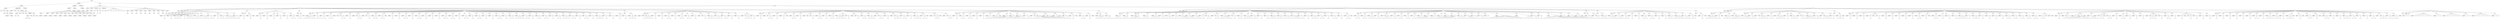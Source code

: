 graph Tree {
	"t0" [label = "TEI"];
	"t1" [label = "teiHeader"];
	"t2" [label = "fileDesc"];
	"t3" [label = "titleStmt"];
	"t4" [label = "title"];
	"t5" [label = "title"];
	"t6" [label = "author"];
	"t7" [label = "idno"];
	"t8" [label = "idno"];
	"t9" [label = "persName"];
	"t10" [label = "forename"];
	"t11" [label = "surname"];
	"t12" [label = "publicationStmt"];
	"t13" [label = "publisher"];
	"t14" [label = "idno"];
	"t15" [label = "idno"];
	"t16" [label = "availability"];
	"t17" [label = "licence"];
	"t18" [label = "ab"];
	"t19" [label = "ref"];
	"t20" [label = "sourceDesc"];
	"t21" [label = "bibl"];
	"t22" [label = "name"];
	"t23" [label = "idno"];
	"t24" [label = "idno"];
	"t25" [label = "availability"];
	"t26" [label = "licence"];
	"t27" [label = "ab"];
	"t28" [label = "ref"];
	"t29" [label = "bibl"];
	"t30" [label = "date"];
	"t31" [label = "date"];
	"t32" [label = "idno"];
	"t33" [label = "profileDesc"];
	"t34" [label = "particDesc"];
	"t35" [label = "listPerson"];
	"t36" [label = "person"];
	"t37" [label = "persName"];
	"t38" [label = "person"];
	"t39" [label = "persName"];
	"t40" [label = "person"];
	"t41" [label = "persName"];
	"t42" [label = "person"];
	"t43" [label = "persName"];
	"t44" [label = "person"];
	"t45" [label = "persName"];
	"t46" [label = "person"];
	"t47" [label = "persName"];
	"t48" [label = "person"];
	"t49" [label = "persName"];
	"t50" [label = "person"];
	"t51" [label = "persName"];
	"t52" [label = "person"];
	"t53" [label = "persName"];
	"t54" [label = "person"];
	"t55" [label = "persName"];
	"t56" [label = "person"];
	"t57" [label = "persName"];
	"t58" [label = "person"];
	"t59" [label = "persName"];
	"t60" [label = "textClass"];
	"t61" [label = "keywords"];
	"t62" [label = "term"];
	"t63" [label = "term"];
	"t64" [label = "classCode"];
	"t65" [label = "revisionDesc"];
	"t66" [label = "listChange"];
	"t67" [label = "change"];
	"t68" [label = "text"];
	"t69" [label = "front"];
	"t70" [label = "docTitle"];
	"t71" [label = "titlePart"];
	"t72" [label = "titlePart"];
	"t73" [label = "docDate"];
	"t74" [label = "docAuthor"];
	"t75" [label = "div"];
	"t76" [label = "div"];
	"t77" [label = "div"];
	"t78" [label = "p"];
	"t79" [label = "div"];
	"t80" [label = "p"];
	"t81" [label = "performance"];
	"t82" [label = "ab"];
	"t83" [label = "div"];
	"t84" [label = "head"];
	"t85" [label = "p"];
	"t86" [label = "p"];
	"t87" [label = "p"];
	"t88" [label = "p"];
	"t89" [label = "p"];
	"t90" [label = "p"];
	"t91" [label = "p"];
	"t92" [label = "castList"];
	"t93" [label = "castItem"];
	"t94" [label = "role"];
	"t95" [label = "castItem"];
	"t96" [label = "role"];
	"t97" [label = "castItem"];
	"t98" [label = "role"];
	"t99" [label = "castItem"];
	"t100" [label = "role"];
	"t101" [label = "castItem"];
	"t102" [label = "role"];
	"t103" [label = "castItem"];
	"t104" [label = "role"];
	"t105" [label = "castItem"];
	"t106" [label = "role"];
	"t107" [label = "castItem"];
	"t108" [label = "role"];
	"t109" [label = "castItem"];
	"t110" [label = "role"];
	"t111" [label = "castItem"];
	"t112" [label = "role"];
	"t113" [label = "body"];
	"t114" [label = "div"];
	"t115" [label = "head"];
	"t116" [label = "stage"];
	"t117" [label = "div"];
	"t118" [label = "head"];
	"t119" [label = "stage"];
	"t120" [label = "div"];
	"t121" [label = "head"];
	"t122" [label = "stage"];
	"t123" [label = "div"];
	"t124" [label = "head"];
	"t125" [label = "sp"];
	"t126" [label = "speaker"];
	"t127" [label = "p"];
	"t128" [label = "s"];
	"t129" [label = "sp"];
	"t130" [label = "speaker"];
	"t131" [label = "p"];
	"t132" [label = "s"];
	"t133" [label = "sp"];
	"t134" [label = "speaker"];
	"t135" [label = "p"];
	"t136" [label = "s"];
	"t137" [label = "s"];
	"t138" [label = "s"];
	"t139" [label = "sp"];
	"t140" [label = "speaker"];
	"t141" [label = "p"];
	"t142" [label = "s"];
	"t143" [label = "sp"];
	"t144" [label = "speaker"];
	"t145" [label = "p"];
	"t146" [label = "s"];
	"t147" [label = "s"];
	"t148" [label = "s"];
	"t149" [label = "sp"];
	"t150" [label = "speaker"];
	"t151" [label = "p"];
	"t152" [label = "s"];
	"t153" [label = "s"];
	"t154" [label = "s"];
	"t155" [label = "sp"];
	"t156" [label = "speaker"];
	"t157" [label = "p"];
	"t158" [label = "s"];
	"t159" [label = "s"];
	"t160" [label = "s"];
	"t161" [label = "sp"];
	"t162" [label = "speaker"];
	"t163" [label = "p"];
	"t164" [label = "s"];
	"t165" [label = "s"];
	"t166" [label = "sp"];
	"t167" [label = "speaker"];
	"t168" [label = "p"];
	"t169" [label = "s"];
	"t170" [label = "stage"];
	"t171" [label = "p"];
	"t172" [label = "s"];
	"t173" [label = "s"];
	"t174" [label = "sp"];
	"t175" [label = "speaker"];
	"t176" [label = "p"];
	"t177" [label = "s"];
	"t178" [label = "s"];
	"t179" [label = "s"];
	"t180" [label = "s"];
	"t181" [label = "s"];
	"t182" [label = "sp"];
	"t183" [label = "speaker"];
	"t184" [label = "p"];
	"t185" [label = "s"];
	"t186" [label = "div"];
	"t187" [label = "head"];
	"t188" [label = "sp"];
	"t189" [label = "speaker"];
	"t190" [label = "p"];
	"t191" [label = "s"];
	"t192" [label = "sp"];
	"t193" [label = "speaker"];
	"t194" [label = "p"];
	"t195" [label = "s"];
	"t196" [label = "stage"];
	"t197" [label = "div"];
	"t198" [label = "head"];
	"t199" [label = "sp"];
	"t200" [label = "speaker"];
	"t201" [label = "p"];
	"t202" [label = "s"];
	"t203" [label = "sp"];
	"t204" [label = "speaker"];
	"t205" [label = "p"];
	"t206" [label = "s"];
	"t207" [label = "sp"];
	"t208" [label = "speaker"];
	"t209" [label = "p"];
	"t210" [label = "s"];
	"t211" [label = "sp"];
	"t212" [label = "speaker"];
	"t213" [label = "p"];
	"t214" [label = "s"];
	"t215" [label = "sp"];
	"t216" [label = "speaker"];
	"t217" [label = "p"];
	"t218" [label = "s"];
	"t219" [label = "sp"];
	"t220" [label = "speaker"];
	"t221" [label = "p"];
	"t222" [label = "s"];
	"t223" [label = "s"];
	"t224" [label = "div"];
	"t225" [label = "head"];
	"t226" [label = "sp"];
	"t227" [label = "speaker"];
	"t228" [label = "p"];
	"t229" [label = "s"];
	"t230" [label = "s"];
	"t231" [label = "stage"];
	"t232" [label = "div"];
	"t233" [label = "head"];
	"t234" [label = "sp"];
	"t235" [label = "speaker"];
	"t236" [label = "p"];
	"t237" [label = "s"];
	"t238" [label = "s"];
	"t239" [label = "s"];
	"t240" [label = "s"];
	"t241" [label = "s"];
	"t242" [label = "sp"];
	"t243" [label = "speaker"];
	"t244" [label = "p"];
	"t245" [label = "s"];
	"t246" [label = "s"];
	"t247" [label = "sp"];
	"t248" [label = "speaker"];
	"t249" [label = "p"];
	"t250" [label = "s"];
	"t251" [label = "s"];
	"t252" [label = "sp"];
	"t253" [label = "speaker"];
	"t254" [label = "p"];
	"t255" [label = "s"];
	"t256" [label = "s"];
	"t257" [label = "sp"];
	"t258" [label = "speaker"];
	"t259" [label = "note"];
	"t260" [label = "note"];
	"t261" [label = "p"];
	"t262" [label = "s"];
	"t263" [label = "s"];
	"t264" [label = "sp"];
	"t265" [label = "speaker"];
	"t266" [label = "p"];
	"t267" [label = "s"];
	"t268" [label = "sp"];
	"t269" [label = "speaker"];
	"t270" [label = "note"];
	"t271" [label = "p"];
	"t272" [label = "s"];
	"t273" [label = "s"];
	"t274" [label = "sp"];
	"t275" [label = "speaker"];
	"t276" [label = "note"];
	"t277" [label = "p"];
	"t278" [label = "s"];
	"t279" [label = "sp"];
	"t280" [label = "speaker"];
	"t281" [label = "p"];
	"t282" [label = "s"];
	"t283" [label = "s"];
	"t284" [label = "sp"];
	"t285" [label = "speaker"];
	"t286" [label = "p"];
	"t287" [label = "s"];
	"t288" [label = "s"];
	"t289" [label = "stage"];
	"t290" [label = "sp"];
	"t291" [label = "speaker"];
	"t292" [label = "p"];
	"t293" [label = "s"];
	"t294" [label = "sp"];
	"t295" [label = "speaker"];
	"t296" [label = "p"];
	"t297" [label = "s"];
	"t298" [label = "sp"];
	"t299" [label = "speaker"];
	"t300" [label = "p"];
	"t301" [label = "s"];
	"t302" [label = "s"];
	"t303" [label = "sp"];
	"t304" [label = "speaker"];
	"t305" [label = "p"];
	"t306" [label = "s"];
	"t307" [label = "sp"];
	"t308" [label = "speaker"];
	"t309" [label = "p"];
	"t310" [label = "s"];
	"t311" [label = "s"];
	"t312" [label = "sp"];
	"t313" [label = "speaker"];
	"t314" [label = "p"];
	"t315" [label = "s"];
	"t316" [label = "sp"];
	"t317" [label = "speaker"];
	"t318" [label = "p"];
	"t319" [label = "s"];
	"t320" [label = "sp"];
	"t321" [label = "speaker"];
	"t322" [label = "p"];
	"t323" [label = "s"];
	"t324" [label = "sp"];
	"t325" [label = "speaker"];
	"t326" [label = "p"];
	"t327" [label = "s"];
	"t328" [label = "s"];
	"t329" [label = "sp"];
	"t330" [label = "speaker"];
	"t331" [label = "p"];
	"t332" [label = "s"];
	"t333" [label = "s"];
	"t334" [label = "sp"];
	"t335" [label = "speaker"];
	"t336" [label = "p"];
	"t337" [label = "s"];
	"t338" [label = "sp"];
	"t339" [label = "speaker"];
	"t340" [label = "p"];
	"t341" [label = "s"];
	"t342" [label = "s"];
	"t343" [label = "sp"];
	"t344" [label = "speaker"];
	"t345" [label = "p"];
	"t346" [label = "s"];
	"t347" [label = "sp"];
	"t348" [label = "speaker"];
	"t349" [label = "p"];
	"t350" [label = "s"];
	"t351" [label = "s"];
	"t352" [label = "sp"];
	"t353" [label = "speaker"];
	"t354" [label = "p"];
	"t355" [label = "s"];
	"t356" [label = "sp"];
	"t357" [label = "speaker"];
	"t358" [label = "p"];
	"t359" [label = "s"];
	"t360" [label = "sp"];
	"t361" [label = "speaker"];
	"t362" [label = "p"];
	"t363" [label = "s"];
	"t364" [label = "s"];
	"t365" [label = "sp"];
	"t366" [label = "speaker"];
	"t367" [label = "p"];
	"t368" [label = "s"];
	"t369" [label = "sp"];
	"t370" [label = "speaker"];
	"t371" [label = "p"];
	"t372" [label = "s"];
	"t373" [label = "s"];
	"t374" [label = "sp"];
	"t375" [label = "speaker"];
	"t376" [label = "p"];
	"t377" [label = "s"];
	"t378" [label = "s"];
	"t379" [label = "s"];
	"t380" [label = "s"];
	"t381" [label = "sp"];
	"t382" [label = "speaker"];
	"t383" [label = "p"];
	"t384" [label = "s"];
	"t385" [label = "s"];
	"t386" [label = "sp"];
	"t387" [label = "speaker"];
	"t388" [label = "p"];
	"t389" [label = "s"];
	"t390" [label = "sp"];
	"t391" [label = "speaker"];
	"t392" [label = "p"];
	"t393" [label = "s"];
	"t394" [label = "s"];
	"t395" [label = "sp"];
	"t396" [label = "speaker"];
	"t397" [label = "p"];
	"t398" [label = "s"];
	"t399" [label = "s"];
	"t400" [label = "sp"];
	"t401" [label = "speaker"];
	"t402" [label = "p"];
	"t403" [label = "s"];
	"t404" [label = "sp"];
	"t405" [label = "speaker"];
	"t406" [label = "p"];
	"t407" [label = "s"];
	"t408" [label = "s"];
	"t409" [label = "sp"];
	"t410" [label = "speaker"];
	"t411" [label = "p"];
	"t412" [label = "s"];
	"t413" [label = "s"];
	"t414" [label = "s"];
	"t415" [label = "sp"];
	"t416" [label = "speaker"];
	"t417" [label = "p"];
	"t418" [label = "s"];
	"t419" [label = "s"];
	"t420" [label = "sp"];
	"t421" [label = "speaker"];
	"t422" [label = "p"];
	"t423" [label = "s"];
	"t424" [label = "sp"];
	"t425" [label = "speaker"];
	"t426" [label = "p"];
	"t427" [label = "s"];
	"t428" [label = "s"];
	"t429" [label = "sp"];
	"t430" [label = "speaker"];
	"t431" [label = "p"];
	"t432" [label = "s"];
	"t433" [label = "sp"];
	"t434" [label = "speaker"];
	"t435" [label = "p"];
	"t436" [label = "s"];
	"t437" [label = "s"];
	"t438" [label = "s"];
	"t439" [label = "sp"];
	"t440" [label = "speaker"];
	"t441" [label = "p"];
	"t442" [label = "s"];
	"t443" [label = "sp"];
	"t444" [label = "speaker"];
	"t445" [label = "p"];
	"t446" [label = "s"];
	"t447" [label = "sp"];
	"t448" [label = "speaker"];
	"t449" [label = "p"];
	"t450" [label = "s"];
	"t451" [label = "stage"];
	"t452" [label = "p"];
	"t453" [label = "s"];
	"t454" [label = "div"];
	"t455" [label = "head"];
	"t456" [label = "sp"];
	"t457" [label = "speaker"];
	"t458" [label = "p"];
	"t459" [label = "s"];
	"t460" [label = "s"];
	"t461" [label = "s"];
	"t462" [label = "stage"];
	"t463" [label = "div"];
	"t464" [label = "head"];
	"t465" [label = "sp"];
	"t466" [label = "speaker"];
	"t467" [label = "stage"];
	"t468" [label = "note"];
	"t469" [label = "p"];
	"t470" [label = "s"];
	"t471" [label = "s"];
	"t472" [label = "s"];
	"t473" [label = "s"];
	"t474" [label = "sp"];
	"t475" [label = "speaker"];
	"t476" [label = "p"];
	"t477" [label = "s"];
	"t478" [label = "sp"];
	"t479" [label = "speaker"];
	"t480" [label = "p"];
	"t481" [label = "s"];
	"t482" [label = "sp"];
	"t483" [label = "speaker"];
	"t484" [label = "p"];
	"t485" [label = "s"];
	"t486" [label = "s"];
	"t487" [label = "sp"];
	"t488" [label = "speaker"];
	"t489" [label = "p"];
	"t490" [label = "s"];
	"t491" [label = "sp"];
	"t492" [label = "speaker"];
	"t493" [label = "p"];
	"t494" [label = "s"];
	"t495" [label = "s"];
	"t496" [label = "sp"];
	"t497" [label = "speaker"];
	"t498" [label = "p"];
	"t499" [label = "s"];
	"t500" [label = "s"];
	"t501" [label = "sp"];
	"t502" [label = "speaker"];
	"t503" [label = "p"];
	"t504" [label = "s"];
	"t505" [label = "sp"];
	"t506" [label = "speaker"];
	"t507" [label = "note"];
	"t508" [label = "p"];
	"t509" [label = "s"];
	"t510" [label = "sp"];
	"t511" [label = "speaker"];
	"t512" [label = "p"];
	"t513" [label = "s"];
	"t514" [label = "s"];
	"t515" [label = "s"];
	"t516" [label = "sp"];
	"t517" [label = "speaker"];
	"t518" [label = "p"];
	"t519" [label = "s"];
	"t520" [label = "s"];
	"t521" [label = "s"];
	"t522" [label = "sp"];
	"t523" [label = "speaker"];
	"t524" [label = "p"];
	"t525" [label = "s"];
	"t526" [label = "s"];
	"t527" [label = "sp"];
	"t528" [label = "speaker"];
	"t529" [label = "p"];
	"t530" [label = "s"];
	"t531" [label = "sp"];
	"t532" [label = "speaker"];
	"t533" [label = "p"];
	"t534" [label = "s"];
	"t535" [label = "sp"];
	"t536" [label = "speaker"];
	"t537" [label = "note"];
	"t538" [label = "p"];
	"t539" [label = "s"];
	"t540" [label = "s"];
	"t541" [label = "s"];
	"t542" [label = "stage"];
	"t543" [label = "p"];
	"t544" [label = "s"];
	"t545" [label = "div"];
	"t546" [label = "head"];
	"t547" [label = "sp"];
	"t548" [label = "speaker"];
	"t549" [label = "p"];
	"t550" [label = "s"];
	"t551" [label = "sp"];
	"t552" [label = "speaker"];
	"t553" [label = "note"];
	"t554" [label = "p"];
	"t555" [label = "s"];
	"t556" [label = "s"];
	"t557" [label = "sp"];
	"t558" [label = "speaker"];
	"t559" [label = "p"];
	"t560" [label = "s"];
	"t561" [label = "sp"];
	"t562" [label = "speaker"];
	"t563" [label = "p"];
	"t564" [label = "s"];
	"t565" [label = "stage"];
	"t566" [label = "sp"];
	"t567" [label = "speaker"];
	"t568" [label = "p"];
	"t569" [label = "s"];
	"t570" [label = "s"];
	"t571" [label = "sp"];
	"t572" [label = "speaker"];
	"t573" [label = "p"];
	"t574" [label = "s"];
	"t575" [label = "sp"];
	"t576" [label = "speaker"];
	"t577" [label = "note"];
	"t578" [label = "note"];
	"t579" [label = "p"];
	"t580" [label = "s"];
	"t581" [label = "sp"];
	"t582" [label = "speaker"];
	"t583" [label = "p"];
	"t584" [label = "s"];
	"t585" [label = "s"];
	"t586" [label = "sp"];
	"t587" [label = "speaker"];
	"t588" [label = "p"];
	"t589" [label = "s"];
	"t590" [label = "sp"];
	"t591" [label = "speaker"];
	"t592" [label = "p"];
	"t593" [label = "s"];
	"t594" [label = "s"];
	"t595" [label = "sp"];
	"t596" [label = "speaker"];
	"t597" [label = "p"];
	"t598" [label = "s"];
	"t599" [label = "s"];
	"t600" [label = "s"];
	"t601" [label = "s"];
	"t602" [label = "stage"];
	"t603" [label = "note"];
	"t604" [label = "p"];
	"t605" [label = "s"];
	"t606" [label = "sp"];
	"t607" [label = "speaker"];
	"t608" [label = "note"];
	"t609" [label = "p"];
	"t610" [label = "s"];
	"t611" [label = "sp"];
	"t612" [label = "speaker"];
	"t613" [label = "p"];
	"t614" [label = "s"];
	"t615" [label = "s"];
	"t616" [label = "sp"];
	"t617" [label = "speaker"];
	"t618" [label = "p"];
	"t619" [label = "s"];
	"t620" [label = "s"];
	"t621" [label = "s"];
	"t622" [label = "sp"];
	"t623" [label = "speaker"];
	"t624" [label = "note"];
	"t625" [label = "p"];
	"t626" [label = "s"];
	"t627" [label = "s"];
	"t628" [label = "sp"];
	"t629" [label = "speaker"];
	"t630" [label = "p"];
	"t631" [label = "s"];
	"t632" [label = "sp"];
	"t633" [label = "speaker"];
	"t634" [label = "note"];
	"t635" [label = "p"];
	"t636" [label = "s"];
	"t637" [label = "s"];
	"t638" [label = "s"];
	"t639" [label = "sp"];
	"t640" [label = "speaker"];
	"t641" [label = "p"];
	"t642" [label = "s"];
	"t643" [label = "s"];
	"t644" [label = "sp"];
	"t645" [label = "speaker"];
	"t646" [label = "p"];
	"t647" [label = "s"];
	"t648" [label = "sp"];
	"t649" [label = "speaker"];
	"t650" [label = "p"];
	"t651" [label = "s"];
	"t652" [label = "s"];
	"t653" [label = "s"];
	"t654" [label = "sp"];
	"t655" [label = "speaker"];
	"t656" [label = "p"];
	"t657" [label = "s"];
	"t658" [label = "s"];
	"t659" [label = "stage"];
	"t660" [label = "sp"];
	"t661" [label = "speaker"];
	"t662" [label = "note"];
	"t663" [label = "p"];
	"t664" [label = "s"];
	"t665" [label = "s"];
	"t666" [label = "stage"];
	"t667" [label = "sp"];
	"t668" [label = "speaker"];
	"t669" [label = "note"];
	"t670" [label = "p"];
	"t671" [label = "s"];
	"t672" [label = "s"];
	"t673" [label = "div"];
	"t674" [label = "head"];
	"t675" [label = "sp"];
	"t676" [label = "speaker"];
	"t677" [label = "p"];
	"t678" [label = "s"];
	"t679" [label = "sp"];
	"t680" [label = "speaker"];
	"t681" [label = "p"];
	"t682" [label = "s"];
	"t683" [label = "s"];
	"t684" [label = "sp"];
	"t685" [label = "speaker"];
	"t686" [label = "p"];
	"t687" [label = "s"];
	"t688" [label = "s"];
	"t689" [label = "sp"];
	"t690" [label = "speaker"];
	"t691" [label = "p"];
	"t692" [label = "s"];
	"t693" [label = "sp"];
	"t694" [label = "speaker"];
	"t695" [label = "p"];
	"t696" [label = "s"];
	"t697" [label = "sp"];
	"t698" [label = "speaker"];
	"t699" [label = "p"];
	"t700" [label = "s"];
	"t701" [label = "sp"];
	"t702" [label = "speaker"];
	"t703" [label = "p"];
	"t704" [label = "s"];
	"t705" [label = "stage"];
	"t706" [label = "sp"];
	"t707" [label = "speaker"];
	"t708" [label = "p"];
	"t709" [label = "s"];
	"t710" [label = "s"];
	"t711" [label = "s"];
	"t712" [label = "s"];
	"t713" [label = "s"];
	"t714" [label = "sp"];
	"t715" [label = "speaker"];
	"t716" [label = "p"];
	"t717" [label = "s"];
	"t718" [label = "s"];
	"t719" [label = "sp"];
	"t720" [label = "speaker"];
	"t721" [label = "p"];
	"t722" [label = "s"];
	"t723" [label = "s"];
	"t724" [label = "s"];
	"t725" [label = "s"];
	"t726" [label = "s"];
	"t727" [label = "s"];
	"t728" [label = "s"];
	"t729" [label = "sp"];
	"t730" [label = "speaker"];
	"t731" [label = "p"];
	"t732" [label = "s"];
	"t733" [label = "s"];
	"t734" [label = "sp"];
	"t735" [label = "speaker"];
	"t736" [label = "note"];
	"t737" [label = "note"];
	"t738" [label = "p"];
	"t739" [label = "s"];
	"t740" [label = "s"];
	"t741" [label = "s"];
	"t742" [label = "s"];
	"t743" [label = "s"];
	"t744" [label = "s"];
	"t745" [label = "s"];
	"t746" [label = "s"];
	"t747" [label = "s"];
	"t748" [label = "s"];
	"t749" [label = "s"];
	"t750" [label = "sp"];
	"t751" [label = "speaker"];
	"t752" [label = "note"];
	"t753" [label = "p"];
	"t754" [label = "s"];
	"t755" [label = "s"];
	"t756" [label = "sp"];
	"t757" [label = "speaker"];
	"t758" [label = "p"];
	"t759" [label = "s"];
	"t760" [label = "stage"];
	"t761" [label = "sp"];
	"t762" [label = "speaker"];
	"t763" [label = "p"];
	"t764" [label = "s"];
	"t765" [label = "sp"];
	"t766" [label = "speaker"];
	"t767" [label = "p"];
	"t768" [label = "s"];
	"t769" [label = "stage"];
	"t770" [label = "sp"];
	"t771" [label = "speaker"];
	"t772" [label = "p"];
	"t773" [label = "s"];
	"t774" [label = "s"];
	"t775" [label = "sp"];
	"t776" [label = "speaker"];
	"t777" [label = "p"];
	"t778" [label = "s"];
	"t779" [label = "stage"];
	"t780" [label = "div"];
	"t781" [label = "head"];
	"t782" [label = "sp"];
	"t783" [label = "speaker"];
	"t784" [label = "note"];
	"t785" [label = "p"];
	"t786" [label = "s"];
	"t787" [label = "s"];
	"t788" [label = "s"];
	"t789" [label = "s"];
	"t790" [label = "sp"];
	"t791" [label = "speaker"];
	"t792" [label = "p"];
	"t793" [label = "s"];
	"t794" [label = "s"];
	"t795" [label = "s"];
	"t796" [label = "div"];
	"t797" [label = "head"];
	"t798" [label = "stage"];
	"t799" [label = "div"];
	"t800" [label = "head"];
	"t801" [label = "sp"];
	"t802" [label = "speaker"];
	"t803" [label = "p"];
	"t804" [label = "s"];
	"t805" [label = "s"];
	"t806" [label = "s"];
	"t807" [label = "sp"];
	"t808" [label = "speaker"];
	"t809" [label = "p"];
	"t810" [label = "s"];
	"t811" [label = "s"];
	"t812" [label = "s"];
	"t813" [label = "div"];
	"t814" [label = "head"];
	"t815" [label = "sp"];
	"t816" [label = "speaker"];
	"t817" [label = "note"];
	"t818" [label = "p"];
	"t819" [label = "s"];
	"t820" [label = "s"];
	"t821" [label = "s"];
	"t822" [label = "s"];
	"t823" [label = "s"];
	"t824" [label = "sp"];
	"t825" [label = "speaker"];
	"t826" [label = "p"];
	"t827" [label = "s"];
	"t828" [label = "s"];
	"t829" [label = "s"];
	"t830" [label = "sp"];
	"t831" [label = "speaker"];
	"t832" [label = "p"];
	"t833" [label = "s"];
	"t834" [label = "s"];
	"t835" [label = "s"];
	"t836" [label = "s"];
	"t837" [label = "sp"];
	"t838" [label = "speaker"];
	"t839" [label = "p"];
	"t840" [label = "s"];
	"t841" [label = "s"];
	"t842" [label = "sp"];
	"t843" [label = "speaker"];
	"t844" [label = "p"];
	"t845" [label = "s"];
	"t846" [label = "s"];
	"t847" [label = "s"];
	"t848" [label = "sp"];
	"t849" [label = "speaker"];
	"t850" [label = "p"];
	"t851" [label = "s"];
	"t852" [label = "s"];
	"t853" [label = "sp"];
	"t854" [label = "speaker"];
	"t855" [label = "p"];
	"t856" [label = "s"];
	"t857" [label = "s"];
	"t858" [label = "s"];
	"t859" [label = "s"];
	"t860" [label = "s"];
	"t861" [label = "sp"];
	"t862" [label = "speaker"];
	"t863" [label = "p"];
	"t864" [label = "s"];
	"t865" [label = "s"];
	"t866" [label = "sp"];
	"t867" [label = "speaker"];
	"t868" [label = "p"];
	"t869" [label = "s"];
	"t870" [label = "s"];
	"t871" [label = "sp"];
	"t872" [label = "speaker"];
	"t873" [label = "p"];
	"t874" [label = "s"];
	"t875" [label = "stage"];
	"t876" [label = "p"];
	"t877" [label = "s"];
	"t878" [label = "s"];
	"t879" [label = "sp"];
	"t880" [label = "speaker"];
	"t881" [label = "note"];
	"t882" [label = "p"];
	"t883" [label = "s"];
	"t884" [label = "s"];
	"t885" [label = "sp"];
	"t886" [label = "speaker"];
	"t887" [label = "p"];
	"t888" [label = "s"];
	"t889" [label = "s"];
	"t890" [label = "s"];
	"t891" [label = "s"];
	"t892" [label = "s"];
	"t893" [label = "sp"];
	"t894" [label = "speaker"];
	"t895" [label = "note"];
	"t896" [label = "p"];
	"t897" [label = "s"];
	"t898" [label = "sp"];
	"t899" [label = "speaker"];
	"t900" [label = "p"];
	"t901" [label = "s"];
	"t902" [label = "s"];
	"t903" [label = "sp"];
	"t904" [label = "speaker"];
	"t905" [label = "p"];
	"t906" [label = "s"];
	"t907" [label = "s"];
	"t908" [label = "s"];
	"t909" [label = "s"];
	"t910" [label = "sp"];
	"t911" [label = "speaker"];
	"t912" [label = "p"];
	"t913" [label = "s"];
	"t914" [label = "s"];
	"t915" [label = "sp"];
	"t916" [label = "speaker"];
	"t917" [label = "p"];
	"t918" [label = "s"];
	"t919" [label = "sp"];
	"t920" [label = "speaker"];
	"t921" [label = "p"];
	"t922" [label = "s"];
	"t923" [label = "sp"];
	"t924" [label = "speaker"];
	"t925" [label = "p"];
	"t926" [label = "s"];
	"t927" [label = "s"];
	"t928" [label = "s"];
	"t929" [label = "sp"];
	"t930" [label = "speaker"];
	"t931" [label = "p"];
	"t932" [label = "s"];
	"t933" [label = "s"];
	"t934" [label = "s"];
	"t935" [label = "sp"];
	"t936" [label = "speaker"];
	"t937" [label = "p"];
	"t938" [label = "s"];
	"t939" [label = "s"];
	"t940" [label = "s"];
	"t941" [label = "sp"];
	"t942" [label = "speaker"];
	"t943" [label = "p"];
	"t944" [label = "s"];
	"t945" [label = "s"];
	"t946" [label = "s"];
	"t947" [label = "s"];
	"t948" [label = "sp"];
	"t949" [label = "speaker"];
	"t950" [label = "p"];
	"t951" [label = "s"];
	"t952" [label = "sp"];
	"t953" [label = "speaker"];
	"t954" [label = "p"];
	"t955" [label = "s"];
	"t956" [label = "sp"];
	"t957" [label = "speaker"];
	"t958" [label = "p"];
	"t959" [label = "s"];
	"t960" [label = "s"];
	"t961" [label = "s"];
	"t962" [label = "sp"];
	"t963" [label = "speaker"];
	"t964" [label = "p"];
	"t965" [label = "s"];
	"t966" [label = "s"];
	"t967" [label = "sp"];
	"t968" [label = "speaker"];
	"t969" [label = "p"];
	"t970" [label = "s"];
	"t971" [label = "sp"];
	"t972" [label = "speaker"];
	"t973" [label = "p"];
	"t974" [label = "s"];
	"t975" [label = "s"];
	"t976" [label = "sp"];
	"t977" [label = "speaker"];
	"t978" [label = "p"];
	"t979" [label = "s"];
	"t980" [label = "sp"];
	"t981" [label = "speaker"];
	"t982" [label = "p"];
	"t983" [label = "s"];
	"t984" [label = "s"];
	"t985" [label = "stage"];
	"t986" [label = "div"];
	"t987" [label = "head"];
	"t988" [label = "sp"];
	"t989" [label = "speaker"];
	"t990" [label = "p"];
	"t991" [label = "s"];
	"t992" [label = "s"];
	"t993" [label = "sp"];
	"t994" [label = "speaker"];
	"t995" [label = "p"];
	"t996" [label = "s"];
	"t997" [label = "s"];
	"t998" [label = "sp"];
	"t999" [label = "speaker"];
	"t1000" [label = "p"];
	"t1001" [label = "s"];
	"t1002" [label = "s"];
	"t1003" [label = "s"];
	"t1004" [label = "sp"];
	"t1005" [label = "speaker"];
	"t1006" [label = "p"];
	"t1007" [label = "s"];
	"t1008" [label = "s"];
	"t1009" [label = "sp"];
	"t1010" [label = "speaker"];
	"t1011" [label = "note"];
	"t1012" [label = "p"];
	"t1013" [label = "s"];
	"t1014" [label = "s"];
	"t1015" [label = "s"];
	"t1016" [label = "s"];
	"t1017" [label = "sp"];
	"t1018" [label = "speaker"];
	"t1019" [label = "p"];
	"t1020" [label = "s"];
	"t1021" [label = "s"];
	"t1022" [label = "sp"];
	"t1023" [label = "speaker"];
	"t1024" [label = "p"];
	"t1025" [label = "s"];
	"t1026" [label = "s"];
	"t1027" [label = "sp"];
	"t1028" [label = "speaker"];
	"t1029" [label = "p"];
	"t1030" [label = "s"];
	"t1031" [label = "s"];
	"t1032" [label = "sp"];
	"t1033" [label = "speaker"];
	"t1034" [label = "p"];
	"t1035" [label = "s"];
	"t1036" [label = "sp"];
	"t1037" [label = "speaker"];
	"t1038" [label = "p"];
	"t1039" [label = "s"];
	"t1040" [label = "sp"];
	"t1041" [label = "speaker"];
	"t1042" [label = "p"];
	"t1043" [label = "s"];
	"t1044" [label = "s"];
	"t1045" [label = "s"];
	"t1046" [label = "s"];
	"t1047" [label = "sp"];
	"t1048" [label = "speaker"];
	"t1049" [label = "p"];
	"t1050" [label = "s"];
	"t1051" [label = "s"];
	"t1052" [label = "sp"];
	"t1053" [label = "speaker"];
	"t1054" [label = "p"];
	"t1055" [label = "s"];
	"t1056" [label = "sp"];
	"t1057" [label = "speaker"];
	"t1058" [label = "p"];
	"t1059" [label = "s"];
	"t1060" [label = "s"];
	"t1061" [label = "sp"];
	"t1062" [label = "speaker"];
	"t1063" [label = "p"];
	"t1064" [label = "s"];
	"t1065" [label = "s"];
	"t1066" [label = "s"];
	"t1067" [label = "s"];
	"t1068" [label = "s"];
	"t1069" [label = "s"];
	"t1070" [label = "sp"];
	"t1071" [label = "speaker"];
	"t1072" [label = "p"];
	"t1073" [label = "s"];
	"t1074" [label = "s"];
	"t1075" [label = "s"];
	"t1076" [label = "s"];
	"t1077" [label = "sp"];
	"t1078" [label = "speaker"];
	"t1079" [label = "p"];
	"t1080" [label = "s"];
	"t1081" [label = "s"];
	"t1082" [label = "s"];
	"t1083" [label = "s"];
	"t1084" [label = "sp"];
	"t1085" [label = "speaker"];
	"t1086" [label = "p"];
	"t1087" [label = "s"];
	"t1088" [label = "sp"];
	"t1089" [label = "speaker"];
	"t1090" [label = "p"];
	"t1091" [label = "s"];
	"t1092" [label = "s"];
	"t1093" [label = "sp"];
	"t1094" [label = "speaker"];
	"t1095" [label = "p"];
	"t1096" [label = "s"];
	"t1097" [label = "sp"];
	"t1098" [label = "speaker"];
	"t1099" [label = "p"];
	"t1100" [label = "s"];
	"t1101" [label = "s"];
	"t1102" [label = "s"];
	"t1103" [label = "s"];
	"t1104" [label = "s"];
	"t1105" [label = "s"];
	"t1106" [label = "s"];
	"t1107" [label = "s"];
	"t1108" [label = "s"];
	"t1109" [label = "s"];
	"t1110" [label = "s"];
	"t1111" [label = "s"];
	"t1112" [label = "s"];
	"t1113" [label = "s"];
	"t1114" [label = "sp"];
	"t1115" [label = "speaker"];
	"t1116" [label = "p"];
	"t1117" [label = "s"];
	"t1118" [label = "s"];
	"t1119" [label = "s"];
	"t1120" [label = "s"];
	"t1121" [label = "sp"];
	"t1122" [label = "speaker"];
	"t1123" [label = "p"];
	"t1124" [label = "s"];
	"t1125" [label = "s"];
	"t1126" [label = "sp"];
	"t1127" [label = "speaker"];
	"t1128" [label = "p"];
	"t1129" [label = "s"];
	"t1130" [label = "sp"];
	"t1131" [label = "speaker"];
	"t1132" [label = "p"];
	"t1133" [label = "s"];
	"t1134" [label = "s"];
	"t1135" [label = "s"];
	"t1136" [label = "s"];
	"t1137" [label = "s"];
	"t1138" [label = "s"];
	"t1139" [label = "s"];
	"t1140" [label = "s"];
	"t1141" [label = "s"];
	"t1142" [label = "s"];
	"t1143" [label = "s"];
	"t1144" [label = "s"];
	"t1145" [label = "s"];
	"t1146" [label = "sp"];
	"t1147" [label = "speaker"];
	"t1148" [label = "p"];
	"t1149" [label = "s"];
	"t1150" [label = "sp"];
	"t1151" [label = "speaker"];
	"t1152" [label = "p"];
	"t1153" [label = "s"];
	"t1154" [label = "s"];
	"t1155" [label = "s"];
	"t1156" [label = "s"];
	"t1157" [label = "sp"];
	"t1158" [label = "speaker"];
	"t1159" [label = "p"];
	"t1160" [label = "s"];
	"t1161" [label = "stage"];
	"t1162" [label = "div"];
	"t1163" [label = "head"];
	"t1164" [label = "sp"];
	"t1165" [label = "speaker"];
	"t1166" [label = "p"];
	"t1167" [label = "s"];
	"t1168" [label = "sp"];
	"t1169" [label = "speaker"];
	"t1170" [label = "note"];
	"t1171" [label = "p"];
	"t1172" [label = "s"];
	"t1173" [label = "s"];
	"t1174" [label = "div"];
	"t1175" [label = "head"];
	"t1176" [label = "sp"];
	"t1177" [label = "speaker"];
	"t1178" [label = "p"];
	"t1179" [label = "s"];
	"t1180" [label = "s"];
	"t1181" [label = "s"];
	"t1182" [label = "div"];
	"t1183" [label = "head"];
	"t1184" [label = "sp"];
	"t1185" [label = "speaker"];
	"t1186" [label = "p"];
	"t1187" [label = "s"];
	"t1188" [label = "s"];
	"t1189" [label = "s"];
	"t1190" [label = "s"];
	"t1191" [label = "sp"];
	"t1192" [label = "speaker"];
	"t1193" [label = "p"];
	"t1194" [label = "s"];
	"t1195" [label = "s"];
	"t1196" [label = "sp"];
	"t1197" [label = "speaker"];
	"t1198" [label = "p"];
	"t1199" [label = "s"];
	"t1200" [label = "s"];
	"t1201" [label = "sp"];
	"t1202" [label = "speaker"];
	"t1203" [label = "p"];
	"t1204" [label = "s"];
	"t1205" [label = "sp"];
	"t1206" [label = "speaker"];
	"t1207" [label = "p"];
	"t1208" [label = "s"];
	"t1209" [label = "sp"];
	"t1210" [label = "speaker"];
	"t1211" [label = "p"];
	"t1212" [label = "s"];
	"t1213" [label = "s"];
	"t1214" [label = "sp"];
	"t1215" [label = "speaker"];
	"t1216" [label = "p"];
	"t1217" [label = "s"];
	"t1218" [label = "s"];
	"t1219" [label = "sp"];
	"t1220" [label = "speaker"];
	"t1221" [label = "p"];
	"t1222" [label = "s"];
	"t1223" [label = "sp"];
	"t1224" [label = "speaker"];
	"t1225" [label = "p"];
	"t1226" [label = "s"];
	"t1227" [label = "sp"];
	"t1228" [label = "speaker"];
	"t1229" [label = "p"];
	"t1230" [label = "s"];
	"t1231" [label = "s"];
	"t1232" [label = "sp"];
	"t1233" [label = "speaker"];
	"t1234" [label = "p"];
	"t1235" [label = "s"];
	"t1236" [label = "s"];
	"t1237" [label = "s"];
	"t1238" [label = "s"];
	"t1239" [label = "s"];
	"t1240" [label = "sp"];
	"t1241" [label = "speaker"];
	"t1242" [label = "p"];
	"t1243" [label = "s"];
	"t1244" [label = "s"];
	"t1245" [label = "sp"];
	"t1246" [label = "speaker"];
	"t1247" [label = "p"];
	"t1248" [label = "s"];
	"t1249" [label = "s"];
	"t1250" [label = "stage"];
	"t1251" [label = "div"];
	"t1252" [label = "head"];
	"t1253" [label = "sp"];
	"t1254" [label = "speaker"];
	"t1255" [label = "p"];
	"t1256" [label = "s"];
	"t1257" [label = "stage"];
	"t1258" [label = "div"];
	"t1259" [label = "head"];
	"t1260" [label = "stage"];
	"t1261" [label = "div"];
	"t1262" [label = "head"];
	"t1263" [label = "sp"];
	"t1264" [label = "speaker"];
	"t1265" [label = "p"];
	"t1266" [label = "s"];
	"t1267" [label = "s"];
	"t1268" [label = "s"];
	"t1269" [label = "s"];
	"t1270" [label = "s"];
	"t1271" [label = "sp"];
	"t1272" [label = "speaker"];
	"t1273" [label = "p"];
	"t1274" [label = "s"];
	"t1275" [label = "stage"];
	"t1276" [label = "sp"];
	"t1277" [label = "speaker"];
	"t1278" [label = "p"];
	"t1279" [label = "s"];
	"t1280" [label = "s"];
	"t1281" [label = "s"];
	"t1282" [label = "sp"];
	"t1283" [label = "speaker"];
	"t1284" [label = "note"];
	"t1285" [label = "p"];
	"t1286" [label = "s"];
	"t1287" [label = "s"];
	"t1288" [label = "s"];
	"t1289" [label = "s"];
	"t1290" [label = "div"];
	"t1291" [label = "head"];
	"t1292" [label = "sp"];
	"t1293" [label = "speaker"];
	"t1294" [label = "p"];
	"t1295" [label = "s"];
	"t1296" [label = "s"];
	"t1297" [label = "s"];
	"t1298" [label = "s"];
	"t1299" [label = "sp"];
	"t1300" [label = "speaker"];
	"t1301" [label = "p"];
	"t1302" [label = "s"];
	"t1303" [label = "s"];
	"t1304" [label = "sp"];
	"t1305" [label = "speaker"];
	"t1306" [label = "note"];
	"t1307" [label = "note"];
	"t1308" [label = "p"];
	"t1309" [label = "s"];
	"t1310" [label = "s"];
	"t1311" [label = "s"];
	"t1312" [label = "s"];
	"t1313" [label = "sp"];
	"t1314" [label = "speaker"];
	"t1315" [label = "p"];
	"t1316" [label = "s"];
	"t1317" [label = "s"];
	"t1318" [label = "sp"];
	"t1319" [label = "speaker"];
	"t1320" [label = "note"];
	"t1321" [label = "p"];
	"t1322" [label = "s"];
	"t1323" [label = "s"];
	"t1324" [label = "s"];
	"t1325" [label = "s"];
	"t1326" [label = "sp"];
	"t1327" [label = "speaker"];
	"t1328" [label = "p"];
	"t1329" [label = "s"];
	"t1330" [label = "sp"];
	"t1331" [label = "speaker"];
	"t1332" [label = "p"];
	"t1333" [label = "s"];
	"t1334" [label = "s"];
	"t1335" [label = "s"];
	"t1336" [label = "sp"];
	"t1337" [label = "speaker"];
	"t1338" [label = "note"];
	"t1339" [label = "p"];
	"t1340" [label = "s"];
	"t1341" [label = "sp"];
	"t1342" [label = "speaker"];
	"t1343" [label = "p"];
	"t1344" [label = "s"];
	"t1345" [label = "s"];
	"t1346" [label = "s"];
	"t1347" [label = "s"];
	"t1348" [label = "s"];
	"t1349" [label = "sp"];
	"t1350" [label = "speaker"];
	"t1351" [label = "p"];
	"t1352" [label = "s"];
	"t1353" [label = "s"];
	"t1354" [label = "sp"];
	"t1355" [label = "speaker"];
	"t1356" [label = "note"];
	"t1357" [label = "p"];
	"t1358" [label = "s"];
	"t1359" [label = "s"];
	"t1360" [label = "s"];
	"t1361" [label = "s"];
	"t1362" [label = "sp"];
	"t1363" [label = "speaker"];
	"t1364" [label = "p"];
	"t1365" [label = "s"];
	"t1366" [label = "div"];
	"t1367" [label = "head"];
	"t1368" [label = "sp"];
	"t1369" [label = "speaker"];
	"t1370" [label = "p"];
	"t1371" [label = "s"];
	"t1372" [label = "s"];
	"t1373" [label = "s"];
	"t1374" [label = "stage"];
	"t1375" [label = "div"];
	"t1376" [label = "head"];
	"t1377" [label = "sp"];
	"t1378" [label = "speaker"];
	"t1379" [label = "p"];
	"t1380" [label = "s"];
	"t1381" [label = "sp"];
	"t1382" [label = "speaker"];
	"t1383" [label = "p"];
	"t1384" [label = "s"];
	"t1385" [label = "sp"];
	"t1386" [label = "speaker"];
	"t1387" [label = "p"];
	"t1388" [label = "s"];
	"t1389" [label = "sp"];
	"t1390" [label = "speaker"];
	"t1391" [label = "p"];
	"t1392" [label = "s"];
	"t1393" [label = "stage"];
	"t1394" [label = "note"];
	"t1395" [label = "p"];
	"t1396" [label = "s"];
	"t1397" [label = "sp"];
	"t1398" [label = "speaker"];
	"t1399" [label = "p"];
	"t1400" [label = "s"];
	"t1401" [label = "sp"];
	"t1402" [label = "speaker"];
	"t1403" [label = "p"];
	"t1404" [label = "s"];
	"t1405" [label = "sp"];
	"t1406" [label = "speaker"];
	"t1407" [label = "p"];
	"t1408" [label = "s"];
	"t1409" [label = "sp"];
	"t1410" [label = "speaker"];
	"t1411" [label = "p"];
	"t1412" [label = "s"];
	"t1413" [label = "sp"];
	"t1414" [label = "speaker"];
	"t1415" [label = "p"];
	"t1416" [label = "s"];
	"t1417" [label = "sp"];
	"t1418" [label = "speaker"];
	"t1419" [label = "p"];
	"t1420" [label = "s"];
	"t1421" [label = "s"];
	"t1422" [label = "sp"];
	"t1423" [label = "speaker"];
	"t1424" [label = "p"];
	"t1425" [label = "s"];
	"t1426" [label = "stage"];
	"t1427" [label = "sp"];
	"t1428" [label = "speaker"];
	"t1429" [label = "p"];
	"t1430" [label = "s"];
	"t1431" [label = "s"];
	"t1432" [label = "sp"];
	"t1433" [label = "speaker"];
	"t1434" [label = "p"];
	"t1435" [label = "s"];
	"t1436" [label = "sp"];
	"t1437" [label = "speaker"];
	"t1438" [label = "p"];
	"t1439" [label = "s"];
	"t1440" [label = "sp"];
	"t1441" [label = "speaker"];
	"t1442" [label = "p"];
	"t1443" [label = "s"];
	"t1444" [label = "sp"];
	"t1445" [label = "speaker"];
	"t1446" [label = "p"];
	"t1447" [label = "s"];
	"t1448" [label = "s"];
	"t1449" [label = "s"];
	"t1450" [label = "s"];
	"t1451" [label = "sp"];
	"t1452" [label = "speaker"];
	"t1453" [label = "p"];
	"t1454" [label = "s"];
	"t1455" [label = "sp"];
	"t1456" [label = "speaker"];
	"t1457" [label = "p"];
	"t1458" [label = "s"];
	"t1459" [label = "s"];
	"t1460" [label = "s"];
	"t1461" [label = "sp"];
	"t1462" [label = "speaker"];
	"t1463" [label = "p"];
	"t1464" [label = "s"];
	"t1465" [label = "sp"];
	"t1466" [label = "speaker"];
	"t1467" [label = "p"];
	"t1468" [label = "s"];
	"t1469" [label = "sp"];
	"t1470" [label = "speaker"];
	"t1471" [label = "p"];
	"t1472" [label = "s"];
	"t1473" [label = "sp"];
	"t1474" [label = "speaker"];
	"t1475" [label = "p"];
	"t1476" [label = "s"];
	"t1477" [label = "sp"];
	"t1478" [label = "speaker"];
	"t1479" [label = "p"];
	"t1480" [label = "s"];
	"t1481" [label = "s"];
	"t1482" [label = "sp"];
	"t1483" [label = "speaker"];
	"t1484" [label = "p"];
	"t1485" [label = "s"];
	"t1486" [label = "s"];
	"t1487" [label = "sp"];
	"t1488" [label = "speaker"];
	"t1489" [label = "p"];
	"t1490" [label = "s"];
	"t1491" [label = "s"];
	"t1492" [label = "sp"];
	"t1493" [label = "speaker"];
	"t1494" [label = "p"];
	"t1495" [label = "s"];
	"t1496" [label = "s"];
	"t1497" [label = "sp"];
	"t1498" [label = "speaker"];
	"t1499" [label = "p"];
	"t1500" [label = "s"];
	"t1501" [label = "s"];
	"t1502" [label = "sp"];
	"t1503" [label = "speaker"];
	"t1504" [label = "p"];
	"t1505" [label = "s"];
	"t1506" [label = "s"];
	"t1507" [label = "note"];
	"t1508" [label = "stage"];
	"t1509" [label = "stage"];
	"t1510" [label = "div"];
	"t1511" [label = "head"];
	"t1512" [label = "sp"];
	"t1513" [label = "speaker"];
	"t1514" [label = "p"];
	"t1515" [label = "s"];
	"t1516" [label = "sp"];
	"t1517" [label = "speaker"];
	"t1518" [label = "note"];
	"t1519" [label = "p"];
	"t1520" [label = "s"];
	"t1521" [label = "sp"];
	"t1522" [label = "speaker"];
	"t1523" [label = "p"];
	"t1524" [label = "s"];
	"t1525" [label = "stage"];
	"t1526" [label = "p"];
	"t1527" [label = "s"];
	"t1528" [label = "s"];
	"t1529" [label = "s"];
	"t1530" [label = "s"];
	"t1531" [label = "s"];
	"t1532" [label = "s"];
	"t1533" [label = "s"];
	"t1534" [label = "s"];
	"t1535" [label = "s"];
	"t1536" [label = "stage"];
	"t1537" [label = "sp"];
	"t1538" [label = "speaker"];
	"t1539" [label = "p"];
	"t1540" [label = "s"];
	"t1541" [label = "s"];
	"t1542" [label = "s"];
	"t1543" [label = "sp"];
	"t1544" [label = "speaker"];
	"t1545" [label = "note"];
	"t1546" [label = "p"];
	"t1547" [label = "s"];
	"t1548" [label = "s"];
	"t1549" [label = "stage"];
	"t1550" [label = "note"];
	"t1551" [label = "p"];
	"t1552" [label = "s"];
	"t1553" [label = "s"];
	"t1554" [label = "sp"];
	"t1555" [label = "speaker"];
	"t1556" [label = "p"];
	"t1557" [label = "s"];
	"t1558" [label = "sp"];
	"t1559" [label = "speaker"];
	"t1560" [label = "p"];
	"t1561" [label = "s"];
	"t1562" [label = "s"];
	"t1563" [label = "sp"];
	"t1564" [label = "speaker"];
	"t1565" [label = "p"];
	"t1566" [label = "s"];
	"t1567" [label = "sp"];
	"t1568" [label = "speaker"];
	"t1569" [label = "p"];
	"t1570" [label = "s"];
	"t1571" [label = "sp"];
	"t1572" [label = "speaker"];
	"t1573" [label = "p"];
	"t1574" [label = "s"];
	"t1575" [label = "sp"];
	"t1576" [label = "speaker"];
	"t1577" [label = "note"];
	"t1578" [label = "p"];
	"t1579" [label = "s"];
	"t1580" [label = "s"];
	"t1581" [label = "s"];
	"t1582" [label = "stage"];
	"t1583" [label = "note"];
	"t1584" [label = "p"];
	"t1585" [label = "s"];
	"t1586" [label = "sp"];
	"t1587" [label = "speaker"];
	"t1588" [label = "p"];
	"t1589" [label = "s"];
	"t1590" [label = "s"];
	"t1591" [label = "sp"];
	"t1592" [label = "speaker"];
	"t1593" [label = "p"];
	"t1594" [label = "s"];
	"t1595" [label = "sp"];
	"t1596" [label = "speaker"];
	"t1597" [label = "p"];
	"t1598" [label = "s"];
	"t1599" [label = "stage"];
	"t1600" [label = "note"];
	"t1601" [label = "p"];
	"t1602" [label = "s"];
	"t1603" [label = "stage"];
	"t1604" [label = "p"];
	"t1605" [label = "s"];
	"t1606" [label = "sp"];
	"t1607" [label = "speaker"];
	"t1608" [label = "p"];
	"t1609" [label = "s"];
	"t1610" [label = "sp"];
	"t1611" [label = "speaker"];
	"t1612" [label = "p"];
	"t1613" [label = "s"];
	"t1614" [label = "div"];
	"t1615" [label = "head"];
	"t1616" [label = "sp"];
	"t1617" [label = "speaker"];
	"t1618" [label = "p"];
	"t1619" [label = "s"];
	"t1620" [label = "sp"];
	"t1621" [label = "speaker"];
	"t1622" [label = "p"];
	"t1623" [label = "s"];
	"t1624" [label = "sp"];
	"t1625" [label = "speaker"];
	"t1626" [label = "p"];
	"t1627" [label = "s"];
	"t1628" [label = "sp"];
	"t1629" [label = "speaker"];
	"t1630" [label = "p"];
	"t1631" [label = "s"];
	"t1632" [label = "sp"];
	"t1633" [label = "speaker"];
	"t1634" [label = "p"];
	"t1635" [label = "s"];
	"t1636" [label = "sp"];
	"t1637" [label = "speaker"];
	"t1638" [label = "p"];
	"t1639" [label = "s"];
	"t1640" [label = "sp"];
	"t1641" [label = "speaker"];
	"t1642" [label = "p"];
	"t1643" [label = "s"];
	"t1644" [label = "s"];
	"t1645" [label = "sp"];
	"t1646" [label = "speaker"];
	"t1647" [label = "p"];
	"t1648" [label = "s"];
	"t1649" [label = "sp"];
	"t1650" [label = "speaker"];
	"t1651" [label = "p"];
	"t1652" [label = "s"];
	"t1653" [label = "s"];
	"t1654" [label = "s"];
	"t1655" [label = "sp"];
	"t1656" [label = "speaker"];
	"t1657" [label = "p"];
	"t1658" [label = "s"];
	"t1659" [label = "s"];
	"t1660" [label = "s"];
	"t1661" [label = "sp"];
	"t1662" [label = "speaker"];
	"t1663" [label = "p"];
	"t1664" [label = "s"];
	"t1665" [label = "sp"];
	"t1666" [label = "speaker"];
	"t1667" [label = "p"];
	"t1668" [label = "s"];
	"t1669" [label = "s"];
	"t1670" [label = "s"];
	"t1671" [label = "stage"];
	"t1672" [label = "sp"];
	"t1673" [label = "speaker"];
	"t1674" [label = "p"];
	"t1675" [label = "s"];
	"t1676" [label = "stage"];
	"t1677" [label = "sp"];
	"t1678" [label = "speaker"];
	"t1679" [label = "p"];
	"t1680" [label = "s"];
	"t1681" [label = "s"];
	"t1682" [label = "sp"];
	"t1683" [label = "speaker"];
	"t1684" [label = "p"];
	"t1685" [label = "s"];
	"t1686" [label = "stage"];
	"t1687" [label = "sp"];
	"t1688" [label = "speaker"];
	"t1689" [label = "p"];
	"t1690" [label = "s"];
	"t1691" [label = "s"];
	"t1692" [label = "sp"];
	"t1693" [label = "speaker"];
	"t1694" [label = "p"];
	"t1695" [label = "s"];
	"t1696" [label = "sp"];
	"t1697" [label = "speaker"];
	"t1698" [label = "p"];
	"t1699" [label = "s"];
	"t1700" [label = "sp"];
	"t1701" [label = "speaker"];
	"t1702" [label = "p"];
	"t1703" [label = "s"];
	"t1704" [label = "s"];
	"t1705" [label = "s"];
	"t1706" [label = "sp"];
	"t1707" [label = "speaker"];
	"t1708" [label = "p"];
	"t1709" [label = "s"];
	"t1710" [label = "s"];
	"t1711" [label = "sp"];
	"t1712" [label = "speaker"];
	"t1713" [label = "p"];
	"t1714" [label = "s"];
	"t1715" [label = "sp"];
	"t1716" [label = "speaker"];
	"t1717" [label = "p"];
	"t1718" [label = "s"];
	"t1719" [label = "sp"];
	"t1720" [label = "speaker"];
	"t1721" [label = "p"];
	"t1722" [label = "s"];
	"t1723" [label = "s"];
	"t1724" [label = "sp"];
	"t1725" [label = "speaker"];
	"t1726" [label = "note"];
	"t1727" [label = "p"];
	"t1728" [label = "s"];
	"t1729" [label = "s"];
	"t1730" [label = "s"];
	"t1731" [label = "sp"];
	"t1732" [label = "speaker"];
	"t1733" [label = "p"];
	"t1734" [label = "s"];
	"t1735" [label = "s"];
	"t1736" [label = "sp"];
	"t1737" [label = "speaker"];
	"t1738" [label = "p"];
	"t1739" [label = "s"];
	"t1740" [label = "s"];
	"t1741" [label = "div"];
	"t1742" [label = "head"];
	"t1743" [label = "stage"];
	"t1744" [label = "sp"];
	"t1745" [label = "speaker"];
	"t1746" [label = "note"];
	"t1747" [label = "l"];
	"t1748" [label = "l"];
	"t1749" [label = "sp"];
	"t1750" [label = "speaker"];
	"t1751" [label = "l"];
	"t1752" [label = "l"];
	"t1753" [label = "l"];
	"t1754" [label = "l"];
	"t1755" [label = "l"];
	"t1756" [label = "l"];
	"t1757" [label = "l"];
	"t1758" [label = "sp"];
	"t1759" [label = "speaker"];
	"t1760" [label = "l"];
	"t1761" [label = "l"];
	"t1762" [label = "sp"];
	"t1763" [label = "speaker"];
	"t1764" [label = "l"];
	"t1765" [label = "l"];
	"t1766" [label = "l"];
	"t1767" [label = "l"];
	"t1768" [label = "l"];
	"t1769" [label = "l"];
	"t1770" [label = "sp"];
	"t1771" [label = "speaker"];
	"t1772" [label = "l"];
	"t1773" [label = "l"];
	"t1774" [label = "sp"];
	"t1775" [label = "speaker"];
	"t1776" [label = "l"];
	"t1777" [label = "l"];
	"t1778" [label = "l"];
	"t1779" [label = "l"];
	"t1780" [label = "l"];
	"t1781" [label = "l"];
	"t1782" [label = "sp"];
	"t1783" [label = "speaker"];
	"t1784" [label = "l"];
	"t1785" [label = "l"];
	"t0" -- "t1";
	"t1" -- "t2";
	"t2" -- "t3";
	"t3" -- "t4";
	"t3" -- "t5";
	"t3" -- "t6";
	"t6" -- "t7";
	"t6" -- "t8";
	"t6" -- "t9";
	"t9" -- "t10";
	"t9" -- "t11";
	"t2" -- "t12";
	"t12" -- "t13";
	"t12" -- "t14";
	"t12" -- "t15";
	"t12" -- "t16";
	"t16" -- "t17";
	"t17" -- "t18";
	"t17" -- "t19";
	"t2" -- "t20";
	"t20" -- "t21";
	"t21" -- "t22";
	"t21" -- "t23";
	"t21" -- "t24";
	"t21" -- "t25";
	"t25" -- "t26";
	"t26" -- "t27";
	"t26" -- "t28";
	"t21" -- "t29";
	"t29" -- "t30";
	"t29" -- "t31";
	"t29" -- "t32";
	"t1" -- "t33";
	"t33" -- "t34";
	"t34" -- "t35";
	"t35" -- "t36";
	"t36" -- "t37";
	"t35" -- "t38";
	"t38" -- "t39";
	"t35" -- "t40";
	"t40" -- "t41";
	"t35" -- "t42";
	"t42" -- "t43";
	"t35" -- "t44";
	"t44" -- "t45";
	"t35" -- "t46";
	"t46" -- "t47";
	"t35" -- "t48";
	"t48" -- "t49";
	"t35" -- "t50";
	"t50" -- "t51";
	"t35" -- "t52";
	"t52" -- "t53";
	"t35" -- "t54";
	"t54" -- "t55";
	"t35" -- "t56";
	"t56" -- "t57";
	"t35" -- "t58";
	"t58" -- "t59";
	"t33" -- "t60";
	"t60" -- "t61";
	"t61" -- "t62";
	"t61" -- "t63";
	"t60" -- "t64";
	"t1" -- "t65";
	"t65" -- "t66";
	"t66" -- "t67";
	"t0" -- "t68";
	"t68" -- "t69";
	"t69" -- "t70";
	"t70" -- "t71";
	"t70" -- "t72";
	"t69" -- "t73";
	"t69" -- "t74";
	"t69" -- "t75";
	"t75" -- "t76";
	"t75" -- "t77";
	"t77" -- "t78";
	"t75" -- "t79";
	"t79" -- "t80";
	"t69" -- "t81";
	"t81" -- "t82";
	"t69" -- "t83";
	"t83" -- "t84";
	"t83" -- "t85";
	"t83" -- "t86";
	"t83" -- "t87";
	"t83" -- "t88";
	"t83" -- "t89";
	"t83" -- "t90";
	"t83" -- "t91";
	"t69" -- "t92";
	"t92" -- "t93";
	"t93" -- "t94";
	"t92" -- "t95";
	"t95" -- "t96";
	"t92" -- "t97";
	"t97" -- "t98";
	"t92" -- "t99";
	"t99" -- "t100";
	"t92" -- "t101";
	"t101" -- "t102";
	"t92" -- "t103";
	"t103" -- "t104";
	"t92" -- "t105";
	"t105" -- "t106";
	"t92" -- "t107";
	"t107" -- "t108";
	"t92" -- "t109";
	"t109" -- "t110";
	"t92" -- "t111";
	"t111" -- "t112";
	"t68" -- "t113";
	"t113" -- "t114";
	"t114" -- "t115";
	"t114" -- "t116";
	"t114" -- "t117";
	"t117" -- "t118";
	"t117" -- "t119";
	"t114" -- "t120";
	"t120" -- "t121";
	"t120" -- "t122";
	"t114" -- "t123";
	"t123" -- "t124";
	"t123" -- "t125";
	"t125" -- "t126";
	"t125" -- "t127";
	"t127" -- "t128";
	"t123" -- "t129";
	"t129" -- "t130";
	"t129" -- "t131";
	"t131" -- "t132";
	"t123" -- "t133";
	"t133" -- "t134";
	"t133" -- "t135";
	"t135" -- "t136";
	"t135" -- "t137";
	"t135" -- "t138";
	"t123" -- "t139";
	"t139" -- "t140";
	"t139" -- "t141";
	"t141" -- "t142";
	"t123" -- "t143";
	"t143" -- "t144";
	"t143" -- "t145";
	"t145" -- "t146";
	"t145" -- "t147";
	"t145" -- "t148";
	"t123" -- "t149";
	"t149" -- "t150";
	"t149" -- "t151";
	"t151" -- "t152";
	"t151" -- "t153";
	"t151" -- "t154";
	"t123" -- "t155";
	"t155" -- "t156";
	"t155" -- "t157";
	"t157" -- "t158";
	"t157" -- "t159";
	"t157" -- "t160";
	"t123" -- "t161";
	"t161" -- "t162";
	"t161" -- "t163";
	"t163" -- "t164";
	"t163" -- "t165";
	"t123" -- "t166";
	"t166" -- "t167";
	"t166" -- "t168";
	"t168" -- "t169";
	"t166" -- "t170";
	"t166" -- "t171";
	"t171" -- "t172";
	"t171" -- "t173";
	"t123" -- "t174";
	"t174" -- "t175";
	"t174" -- "t176";
	"t176" -- "t177";
	"t176" -- "t178";
	"t176" -- "t179";
	"t176" -- "t180";
	"t176" -- "t181";
	"t123" -- "t182";
	"t182" -- "t183";
	"t182" -- "t184";
	"t184" -- "t185";
	"t114" -- "t186";
	"t186" -- "t187";
	"t186" -- "t188";
	"t188" -- "t189";
	"t188" -- "t190";
	"t190" -- "t191";
	"t186" -- "t192";
	"t192" -- "t193";
	"t192" -- "t194";
	"t194" -- "t195";
	"t192" -- "t196";
	"t114" -- "t197";
	"t197" -- "t198";
	"t197" -- "t199";
	"t199" -- "t200";
	"t199" -- "t201";
	"t201" -- "t202";
	"t197" -- "t203";
	"t203" -- "t204";
	"t203" -- "t205";
	"t205" -- "t206";
	"t197" -- "t207";
	"t207" -- "t208";
	"t207" -- "t209";
	"t209" -- "t210";
	"t197" -- "t211";
	"t211" -- "t212";
	"t211" -- "t213";
	"t213" -- "t214";
	"t197" -- "t215";
	"t215" -- "t216";
	"t215" -- "t217";
	"t217" -- "t218";
	"t197" -- "t219";
	"t219" -- "t220";
	"t219" -- "t221";
	"t221" -- "t222";
	"t221" -- "t223";
	"t114" -- "t224";
	"t224" -- "t225";
	"t224" -- "t226";
	"t226" -- "t227";
	"t226" -- "t228";
	"t228" -- "t229";
	"t228" -- "t230";
	"t226" -- "t231";
	"t114" -- "t232";
	"t232" -- "t233";
	"t232" -- "t234";
	"t234" -- "t235";
	"t234" -- "t236";
	"t236" -- "t237";
	"t236" -- "t238";
	"t236" -- "t239";
	"t236" -- "t240";
	"t236" -- "t241";
	"t232" -- "t242";
	"t242" -- "t243";
	"t242" -- "t244";
	"t244" -- "t245";
	"t244" -- "t246";
	"t232" -- "t247";
	"t247" -- "t248";
	"t247" -- "t249";
	"t249" -- "t250";
	"t249" -- "t251";
	"t232" -- "t252";
	"t252" -- "t253";
	"t252" -- "t254";
	"t254" -- "t255";
	"t254" -- "t256";
	"t232" -- "t257";
	"t257" -- "t258";
	"t257" -- "t259";
	"t257" -- "t260";
	"t257" -- "t261";
	"t261" -- "t262";
	"t261" -- "t263";
	"t232" -- "t264";
	"t264" -- "t265";
	"t264" -- "t266";
	"t266" -- "t267";
	"t232" -- "t268";
	"t268" -- "t269";
	"t268" -- "t270";
	"t268" -- "t271";
	"t271" -- "t272";
	"t271" -- "t273";
	"t232" -- "t274";
	"t274" -- "t275";
	"t274" -- "t276";
	"t274" -- "t277";
	"t277" -- "t278";
	"t232" -- "t279";
	"t279" -- "t280";
	"t279" -- "t281";
	"t281" -- "t282";
	"t281" -- "t283";
	"t232" -- "t284";
	"t284" -- "t285";
	"t284" -- "t286";
	"t286" -- "t287";
	"t286" -- "t288";
	"t284" -- "t289";
	"t232" -- "t290";
	"t290" -- "t291";
	"t290" -- "t292";
	"t292" -- "t293";
	"t232" -- "t294";
	"t294" -- "t295";
	"t294" -- "t296";
	"t296" -- "t297";
	"t232" -- "t298";
	"t298" -- "t299";
	"t298" -- "t300";
	"t300" -- "t301";
	"t300" -- "t302";
	"t232" -- "t303";
	"t303" -- "t304";
	"t303" -- "t305";
	"t305" -- "t306";
	"t232" -- "t307";
	"t307" -- "t308";
	"t307" -- "t309";
	"t309" -- "t310";
	"t309" -- "t311";
	"t232" -- "t312";
	"t312" -- "t313";
	"t312" -- "t314";
	"t314" -- "t315";
	"t232" -- "t316";
	"t316" -- "t317";
	"t316" -- "t318";
	"t318" -- "t319";
	"t232" -- "t320";
	"t320" -- "t321";
	"t320" -- "t322";
	"t322" -- "t323";
	"t232" -- "t324";
	"t324" -- "t325";
	"t324" -- "t326";
	"t326" -- "t327";
	"t326" -- "t328";
	"t232" -- "t329";
	"t329" -- "t330";
	"t329" -- "t331";
	"t331" -- "t332";
	"t331" -- "t333";
	"t232" -- "t334";
	"t334" -- "t335";
	"t334" -- "t336";
	"t336" -- "t337";
	"t232" -- "t338";
	"t338" -- "t339";
	"t338" -- "t340";
	"t340" -- "t341";
	"t340" -- "t342";
	"t232" -- "t343";
	"t343" -- "t344";
	"t343" -- "t345";
	"t345" -- "t346";
	"t232" -- "t347";
	"t347" -- "t348";
	"t347" -- "t349";
	"t349" -- "t350";
	"t349" -- "t351";
	"t232" -- "t352";
	"t352" -- "t353";
	"t352" -- "t354";
	"t354" -- "t355";
	"t232" -- "t356";
	"t356" -- "t357";
	"t356" -- "t358";
	"t358" -- "t359";
	"t232" -- "t360";
	"t360" -- "t361";
	"t360" -- "t362";
	"t362" -- "t363";
	"t362" -- "t364";
	"t232" -- "t365";
	"t365" -- "t366";
	"t365" -- "t367";
	"t367" -- "t368";
	"t232" -- "t369";
	"t369" -- "t370";
	"t369" -- "t371";
	"t371" -- "t372";
	"t371" -- "t373";
	"t232" -- "t374";
	"t374" -- "t375";
	"t374" -- "t376";
	"t376" -- "t377";
	"t376" -- "t378";
	"t376" -- "t379";
	"t376" -- "t380";
	"t232" -- "t381";
	"t381" -- "t382";
	"t381" -- "t383";
	"t383" -- "t384";
	"t383" -- "t385";
	"t232" -- "t386";
	"t386" -- "t387";
	"t386" -- "t388";
	"t388" -- "t389";
	"t232" -- "t390";
	"t390" -- "t391";
	"t390" -- "t392";
	"t392" -- "t393";
	"t392" -- "t394";
	"t232" -- "t395";
	"t395" -- "t396";
	"t395" -- "t397";
	"t397" -- "t398";
	"t397" -- "t399";
	"t232" -- "t400";
	"t400" -- "t401";
	"t400" -- "t402";
	"t402" -- "t403";
	"t232" -- "t404";
	"t404" -- "t405";
	"t404" -- "t406";
	"t406" -- "t407";
	"t406" -- "t408";
	"t232" -- "t409";
	"t409" -- "t410";
	"t409" -- "t411";
	"t411" -- "t412";
	"t411" -- "t413";
	"t411" -- "t414";
	"t232" -- "t415";
	"t415" -- "t416";
	"t415" -- "t417";
	"t417" -- "t418";
	"t417" -- "t419";
	"t232" -- "t420";
	"t420" -- "t421";
	"t420" -- "t422";
	"t422" -- "t423";
	"t232" -- "t424";
	"t424" -- "t425";
	"t424" -- "t426";
	"t426" -- "t427";
	"t426" -- "t428";
	"t232" -- "t429";
	"t429" -- "t430";
	"t429" -- "t431";
	"t431" -- "t432";
	"t232" -- "t433";
	"t433" -- "t434";
	"t433" -- "t435";
	"t435" -- "t436";
	"t435" -- "t437";
	"t435" -- "t438";
	"t232" -- "t439";
	"t439" -- "t440";
	"t439" -- "t441";
	"t441" -- "t442";
	"t232" -- "t443";
	"t443" -- "t444";
	"t443" -- "t445";
	"t445" -- "t446";
	"t232" -- "t447";
	"t447" -- "t448";
	"t447" -- "t449";
	"t449" -- "t450";
	"t447" -- "t451";
	"t447" -- "t452";
	"t452" -- "t453";
	"t114" -- "t454";
	"t454" -- "t455";
	"t454" -- "t456";
	"t456" -- "t457";
	"t456" -- "t458";
	"t458" -- "t459";
	"t458" -- "t460";
	"t458" -- "t461";
	"t456" -- "t462";
	"t114" -- "t463";
	"t463" -- "t464";
	"t463" -- "t465";
	"t465" -- "t466";
	"t465" -- "t467";
	"t465" -- "t468";
	"t465" -- "t469";
	"t469" -- "t470";
	"t469" -- "t471";
	"t469" -- "t472";
	"t469" -- "t473";
	"t463" -- "t474";
	"t474" -- "t475";
	"t474" -- "t476";
	"t476" -- "t477";
	"t463" -- "t478";
	"t478" -- "t479";
	"t478" -- "t480";
	"t480" -- "t481";
	"t463" -- "t482";
	"t482" -- "t483";
	"t482" -- "t484";
	"t484" -- "t485";
	"t484" -- "t486";
	"t463" -- "t487";
	"t487" -- "t488";
	"t487" -- "t489";
	"t489" -- "t490";
	"t463" -- "t491";
	"t491" -- "t492";
	"t491" -- "t493";
	"t493" -- "t494";
	"t493" -- "t495";
	"t463" -- "t496";
	"t496" -- "t497";
	"t496" -- "t498";
	"t498" -- "t499";
	"t498" -- "t500";
	"t463" -- "t501";
	"t501" -- "t502";
	"t501" -- "t503";
	"t503" -- "t504";
	"t463" -- "t505";
	"t505" -- "t506";
	"t505" -- "t507";
	"t505" -- "t508";
	"t508" -- "t509";
	"t463" -- "t510";
	"t510" -- "t511";
	"t510" -- "t512";
	"t512" -- "t513";
	"t512" -- "t514";
	"t512" -- "t515";
	"t463" -- "t516";
	"t516" -- "t517";
	"t516" -- "t518";
	"t518" -- "t519";
	"t518" -- "t520";
	"t518" -- "t521";
	"t463" -- "t522";
	"t522" -- "t523";
	"t522" -- "t524";
	"t524" -- "t525";
	"t524" -- "t526";
	"t463" -- "t527";
	"t527" -- "t528";
	"t527" -- "t529";
	"t529" -- "t530";
	"t463" -- "t531";
	"t531" -- "t532";
	"t531" -- "t533";
	"t533" -- "t534";
	"t463" -- "t535";
	"t535" -- "t536";
	"t535" -- "t537";
	"t535" -- "t538";
	"t538" -- "t539";
	"t538" -- "t540";
	"t538" -- "t541";
	"t535" -- "t542";
	"t535" -- "t543";
	"t543" -- "t544";
	"t114" -- "t545";
	"t545" -- "t546";
	"t545" -- "t547";
	"t547" -- "t548";
	"t547" -- "t549";
	"t549" -- "t550";
	"t545" -- "t551";
	"t551" -- "t552";
	"t551" -- "t553";
	"t551" -- "t554";
	"t554" -- "t555";
	"t554" -- "t556";
	"t545" -- "t557";
	"t557" -- "t558";
	"t557" -- "t559";
	"t559" -- "t560";
	"t545" -- "t561";
	"t561" -- "t562";
	"t561" -- "t563";
	"t563" -- "t564";
	"t561" -- "t565";
	"t545" -- "t566";
	"t566" -- "t567";
	"t566" -- "t568";
	"t568" -- "t569";
	"t568" -- "t570";
	"t545" -- "t571";
	"t571" -- "t572";
	"t571" -- "t573";
	"t573" -- "t574";
	"t545" -- "t575";
	"t575" -- "t576";
	"t575" -- "t577";
	"t575" -- "t578";
	"t575" -- "t579";
	"t579" -- "t580";
	"t545" -- "t581";
	"t581" -- "t582";
	"t581" -- "t583";
	"t583" -- "t584";
	"t583" -- "t585";
	"t545" -- "t586";
	"t586" -- "t587";
	"t586" -- "t588";
	"t588" -- "t589";
	"t545" -- "t590";
	"t590" -- "t591";
	"t590" -- "t592";
	"t592" -- "t593";
	"t592" -- "t594";
	"t545" -- "t595";
	"t595" -- "t596";
	"t595" -- "t597";
	"t597" -- "t598";
	"t597" -- "t599";
	"t597" -- "t600";
	"t597" -- "t601";
	"t595" -- "t602";
	"t595" -- "t603";
	"t595" -- "t604";
	"t604" -- "t605";
	"t545" -- "t606";
	"t606" -- "t607";
	"t606" -- "t608";
	"t606" -- "t609";
	"t609" -- "t610";
	"t545" -- "t611";
	"t611" -- "t612";
	"t611" -- "t613";
	"t613" -- "t614";
	"t613" -- "t615";
	"t545" -- "t616";
	"t616" -- "t617";
	"t616" -- "t618";
	"t618" -- "t619";
	"t618" -- "t620";
	"t618" -- "t621";
	"t545" -- "t622";
	"t622" -- "t623";
	"t622" -- "t624";
	"t622" -- "t625";
	"t625" -- "t626";
	"t625" -- "t627";
	"t545" -- "t628";
	"t628" -- "t629";
	"t628" -- "t630";
	"t630" -- "t631";
	"t545" -- "t632";
	"t632" -- "t633";
	"t632" -- "t634";
	"t632" -- "t635";
	"t635" -- "t636";
	"t635" -- "t637";
	"t635" -- "t638";
	"t545" -- "t639";
	"t639" -- "t640";
	"t639" -- "t641";
	"t641" -- "t642";
	"t641" -- "t643";
	"t545" -- "t644";
	"t644" -- "t645";
	"t644" -- "t646";
	"t646" -- "t647";
	"t545" -- "t648";
	"t648" -- "t649";
	"t648" -- "t650";
	"t650" -- "t651";
	"t650" -- "t652";
	"t650" -- "t653";
	"t545" -- "t654";
	"t654" -- "t655";
	"t654" -- "t656";
	"t656" -- "t657";
	"t656" -- "t658";
	"t654" -- "t659";
	"t545" -- "t660";
	"t660" -- "t661";
	"t660" -- "t662";
	"t660" -- "t663";
	"t663" -- "t664";
	"t663" -- "t665";
	"t660" -- "t666";
	"t545" -- "t667";
	"t667" -- "t668";
	"t667" -- "t669";
	"t667" -- "t670";
	"t670" -- "t671";
	"t670" -- "t672";
	"t114" -- "t673";
	"t673" -- "t674";
	"t673" -- "t675";
	"t675" -- "t676";
	"t675" -- "t677";
	"t677" -- "t678";
	"t673" -- "t679";
	"t679" -- "t680";
	"t679" -- "t681";
	"t681" -- "t682";
	"t681" -- "t683";
	"t673" -- "t684";
	"t684" -- "t685";
	"t684" -- "t686";
	"t686" -- "t687";
	"t686" -- "t688";
	"t673" -- "t689";
	"t689" -- "t690";
	"t689" -- "t691";
	"t691" -- "t692";
	"t673" -- "t693";
	"t693" -- "t694";
	"t693" -- "t695";
	"t695" -- "t696";
	"t673" -- "t697";
	"t697" -- "t698";
	"t697" -- "t699";
	"t699" -- "t700";
	"t673" -- "t701";
	"t701" -- "t702";
	"t701" -- "t703";
	"t703" -- "t704";
	"t701" -- "t705";
	"t673" -- "t706";
	"t706" -- "t707";
	"t706" -- "t708";
	"t708" -- "t709";
	"t708" -- "t710";
	"t708" -- "t711";
	"t708" -- "t712";
	"t708" -- "t713";
	"t673" -- "t714";
	"t714" -- "t715";
	"t714" -- "t716";
	"t716" -- "t717";
	"t716" -- "t718";
	"t673" -- "t719";
	"t719" -- "t720";
	"t719" -- "t721";
	"t721" -- "t722";
	"t721" -- "t723";
	"t721" -- "t724";
	"t721" -- "t725";
	"t721" -- "t726";
	"t721" -- "t727";
	"t721" -- "t728";
	"t673" -- "t729";
	"t729" -- "t730";
	"t729" -- "t731";
	"t731" -- "t732";
	"t731" -- "t733";
	"t673" -- "t734";
	"t734" -- "t735";
	"t734" -- "t736";
	"t734" -- "t737";
	"t734" -- "t738";
	"t738" -- "t739";
	"t738" -- "t740";
	"t738" -- "t741";
	"t738" -- "t742";
	"t738" -- "t743";
	"t738" -- "t744";
	"t738" -- "t745";
	"t738" -- "t746";
	"t738" -- "t747";
	"t738" -- "t748";
	"t738" -- "t749";
	"t673" -- "t750";
	"t750" -- "t751";
	"t750" -- "t752";
	"t750" -- "t753";
	"t753" -- "t754";
	"t753" -- "t755";
	"t673" -- "t756";
	"t756" -- "t757";
	"t756" -- "t758";
	"t758" -- "t759";
	"t756" -- "t760";
	"t673" -- "t761";
	"t761" -- "t762";
	"t761" -- "t763";
	"t763" -- "t764";
	"t673" -- "t765";
	"t765" -- "t766";
	"t765" -- "t767";
	"t767" -- "t768";
	"t765" -- "t769";
	"t673" -- "t770";
	"t770" -- "t771";
	"t770" -- "t772";
	"t772" -- "t773";
	"t772" -- "t774";
	"t673" -- "t775";
	"t775" -- "t776";
	"t775" -- "t777";
	"t777" -- "t778";
	"t775" -- "t779";
	"t114" -- "t780";
	"t780" -- "t781";
	"t780" -- "t782";
	"t782" -- "t783";
	"t782" -- "t784";
	"t782" -- "t785";
	"t785" -- "t786";
	"t785" -- "t787";
	"t785" -- "t788";
	"t785" -- "t789";
	"t780" -- "t790";
	"t790" -- "t791";
	"t790" -- "t792";
	"t792" -- "t793";
	"t792" -- "t794";
	"t792" -- "t795";
	"t113" -- "t796";
	"t796" -- "t797";
	"t796" -- "t798";
	"t796" -- "t799";
	"t799" -- "t800";
	"t799" -- "t801";
	"t801" -- "t802";
	"t801" -- "t803";
	"t803" -- "t804";
	"t803" -- "t805";
	"t803" -- "t806";
	"t799" -- "t807";
	"t807" -- "t808";
	"t807" -- "t809";
	"t809" -- "t810";
	"t809" -- "t811";
	"t809" -- "t812";
	"t796" -- "t813";
	"t813" -- "t814";
	"t813" -- "t815";
	"t815" -- "t816";
	"t815" -- "t817";
	"t815" -- "t818";
	"t818" -- "t819";
	"t818" -- "t820";
	"t818" -- "t821";
	"t818" -- "t822";
	"t818" -- "t823";
	"t813" -- "t824";
	"t824" -- "t825";
	"t824" -- "t826";
	"t826" -- "t827";
	"t826" -- "t828";
	"t826" -- "t829";
	"t813" -- "t830";
	"t830" -- "t831";
	"t830" -- "t832";
	"t832" -- "t833";
	"t832" -- "t834";
	"t832" -- "t835";
	"t832" -- "t836";
	"t813" -- "t837";
	"t837" -- "t838";
	"t837" -- "t839";
	"t839" -- "t840";
	"t839" -- "t841";
	"t813" -- "t842";
	"t842" -- "t843";
	"t842" -- "t844";
	"t844" -- "t845";
	"t844" -- "t846";
	"t844" -- "t847";
	"t813" -- "t848";
	"t848" -- "t849";
	"t848" -- "t850";
	"t850" -- "t851";
	"t850" -- "t852";
	"t813" -- "t853";
	"t853" -- "t854";
	"t853" -- "t855";
	"t855" -- "t856";
	"t855" -- "t857";
	"t855" -- "t858";
	"t855" -- "t859";
	"t855" -- "t860";
	"t813" -- "t861";
	"t861" -- "t862";
	"t861" -- "t863";
	"t863" -- "t864";
	"t863" -- "t865";
	"t813" -- "t866";
	"t866" -- "t867";
	"t866" -- "t868";
	"t868" -- "t869";
	"t868" -- "t870";
	"t813" -- "t871";
	"t871" -- "t872";
	"t871" -- "t873";
	"t873" -- "t874";
	"t871" -- "t875";
	"t871" -- "t876";
	"t876" -- "t877";
	"t876" -- "t878";
	"t813" -- "t879";
	"t879" -- "t880";
	"t879" -- "t881";
	"t879" -- "t882";
	"t882" -- "t883";
	"t882" -- "t884";
	"t813" -- "t885";
	"t885" -- "t886";
	"t885" -- "t887";
	"t887" -- "t888";
	"t887" -- "t889";
	"t887" -- "t890";
	"t887" -- "t891";
	"t887" -- "t892";
	"t813" -- "t893";
	"t893" -- "t894";
	"t893" -- "t895";
	"t893" -- "t896";
	"t896" -- "t897";
	"t813" -- "t898";
	"t898" -- "t899";
	"t898" -- "t900";
	"t900" -- "t901";
	"t900" -- "t902";
	"t813" -- "t903";
	"t903" -- "t904";
	"t903" -- "t905";
	"t905" -- "t906";
	"t905" -- "t907";
	"t905" -- "t908";
	"t905" -- "t909";
	"t813" -- "t910";
	"t910" -- "t911";
	"t910" -- "t912";
	"t912" -- "t913";
	"t912" -- "t914";
	"t813" -- "t915";
	"t915" -- "t916";
	"t915" -- "t917";
	"t917" -- "t918";
	"t813" -- "t919";
	"t919" -- "t920";
	"t919" -- "t921";
	"t921" -- "t922";
	"t813" -- "t923";
	"t923" -- "t924";
	"t923" -- "t925";
	"t925" -- "t926";
	"t925" -- "t927";
	"t925" -- "t928";
	"t813" -- "t929";
	"t929" -- "t930";
	"t929" -- "t931";
	"t931" -- "t932";
	"t931" -- "t933";
	"t931" -- "t934";
	"t813" -- "t935";
	"t935" -- "t936";
	"t935" -- "t937";
	"t937" -- "t938";
	"t937" -- "t939";
	"t937" -- "t940";
	"t813" -- "t941";
	"t941" -- "t942";
	"t941" -- "t943";
	"t943" -- "t944";
	"t943" -- "t945";
	"t943" -- "t946";
	"t943" -- "t947";
	"t813" -- "t948";
	"t948" -- "t949";
	"t948" -- "t950";
	"t950" -- "t951";
	"t813" -- "t952";
	"t952" -- "t953";
	"t952" -- "t954";
	"t954" -- "t955";
	"t813" -- "t956";
	"t956" -- "t957";
	"t956" -- "t958";
	"t958" -- "t959";
	"t958" -- "t960";
	"t958" -- "t961";
	"t813" -- "t962";
	"t962" -- "t963";
	"t962" -- "t964";
	"t964" -- "t965";
	"t964" -- "t966";
	"t813" -- "t967";
	"t967" -- "t968";
	"t967" -- "t969";
	"t969" -- "t970";
	"t813" -- "t971";
	"t971" -- "t972";
	"t971" -- "t973";
	"t973" -- "t974";
	"t973" -- "t975";
	"t813" -- "t976";
	"t976" -- "t977";
	"t976" -- "t978";
	"t978" -- "t979";
	"t813" -- "t980";
	"t980" -- "t981";
	"t980" -- "t982";
	"t982" -- "t983";
	"t982" -- "t984";
	"t980" -- "t985";
	"t796" -- "t986";
	"t986" -- "t987";
	"t986" -- "t988";
	"t988" -- "t989";
	"t988" -- "t990";
	"t990" -- "t991";
	"t990" -- "t992";
	"t986" -- "t993";
	"t993" -- "t994";
	"t993" -- "t995";
	"t995" -- "t996";
	"t995" -- "t997";
	"t986" -- "t998";
	"t998" -- "t999";
	"t998" -- "t1000";
	"t1000" -- "t1001";
	"t1000" -- "t1002";
	"t1000" -- "t1003";
	"t986" -- "t1004";
	"t1004" -- "t1005";
	"t1004" -- "t1006";
	"t1006" -- "t1007";
	"t1006" -- "t1008";
	"t986" -- "t1009";
	"t1009" -- "t1010";
	"t1009" -- "t1011";
	"t1009" -- "t1012";
	"t1012" -- "t1013";
	"t1012" -- "t1014";
	"t1012" -- "t1015";
	"t1012" -- "t1016";
	"t986" -- "t1017";
	"t1017" -- "t1018";
	"t1017" -- "t1019";
	"t1019" -- "t1020";
	"t1019" -- "t1021";
	"t986" -- "t1022";
	"t1022" -- "t1023";
	"t1022" -- "t1024";
	"t1024" -- "t1025";
	"t1024" -- "t1026";
	"t986" -- "t1027";
	"t1027" -- "t1028";
	"t1027" -- "t1029";
	"t1029" -- "t1030";
	"t1029" -- "t1031";
	"t986" -- "t1032";
	"t1032" -- "t1033";
	"t1032" -- "t1034";
	"t1034" -- "t1035";
	"t986" -- "t1036";
	"t1036" -- "t1037";
	"t1036" -- "t1038";
	"t1038" -- "t1039";
	"t986" -- "t1040";
	"t1040" -- "t1041";
	"t1040" -- "t1042";
	"t1042" -- "t1043";
	"t1042" -- "t1044";
	"t1042" -- "t1045";
	"t1042" -- "t1046";
	"t986" -- "t1047";
	"t1047" -- "t1048";
	"t1047" -- "t1049";
	"t1049" -- "t1050";
	"t1049" -- "t1051";
	"t986" -- "t1052";
	"t1052" -- "t1053";
	"t1052" -- "t1054";
	"t1054" -- "t1055";
	"t986" -- "t1056";
	"t1056" -- "t1057";
	"t1056" -- "t1058";
	"t1058" -- "t1059";
	"t1058" -- "t1060";
	"t986" -- "t1061";
	"t1061" -- "t1062";
	"t1061" -- "t1063";
	"t1063" -- "t1064";
	"t1063" -- "t1065";
	"t1063" -- "t1066";
	"t1063" -- "t1067";
	"t1063" -- "t1068";
	"t1063" -- "t1069";
	"t986" -- "t1070";
	"t1070" -- "t1071";
	"t1070" -- "t1072";
	"t1072" -- "t1073";
	"t1072" -- "t1074";
	"t1072" -- "t1075";
	"t1072" -- "t1076";
	"t986" -- "t1077";
	"t1077" -- "t1078";
	"t1077" -- "t1079";
	"t1079" -- "t1080";
	"t1079" -- "t1081";
	"t1079" -- "t1082";
	"t1079" -- "t1083";
	"t986" -- "t1084";
	"t1084" -- "t1085";
	"t1084" -- "t1086";
	"t1086" -- "t1087";
	"t986" -- "t1088";
	"t1088" -- "t1089";
	"t1088" -- "t1090";
	"t1090" -- "t1091";
	"t1090" -- "t1092";
	"t986" -- "t1093";
	"t1093" -- "t1094";
	"t1093" -- "t1095";
	"t1095" -- "t1096";
	"t986" -- "t1097";
	"t1097" -- "t1098";
	"t1097" -- "t1099";
	"t1099" -- "t1100";
	"t1099" -- "t1101";
	"t1099" -- "t1102";
	"t1099" -- "t1103";
	"t1099" -- "t1104";
	"t1099" -- "t1105";
	"t1099" -- "t1106";
	"t1099" -- "t1107";
	"t1099" -- "t1108";
	"t1099" -- "t1109";
	"t1099" -- "t1110";
	"t1099" -- "t1111";
	"t1099" -- "t1112";
	"t1099" -- "t1113";
	"t986" -- "t1114";
	"t1114" -- "t1115";
	"t1114" -- "t1116";
	"t1116" -- "t1117";
	"t1116" -- "t1118";
	"t1116" -- "t1119";
	"t1116" -- "t1120";
	"t986" -- "t1121";
	"t1121" -- "t1122";
	"t1121" -- "t1123";
	"t1123" -- "t1124";
	"t1123" -- "t1125";
	"t986" -- "t1126";
	"t1126" -- "t1127";
	"t1126" -- "t1128";
	"t1128" -- "t1129";
	"t986" -- "t1130";
	"t1130" -- "t1131";
	"t1130" -- "t1132";
	"t1132" -- "t1133";
	"t1132" -- "t1134";
	"t1132" -- "t1135";
	"t1132" -- "t1136";
	"t1132" -- "t1137";
	"t1132" -- "t1138";
	"t1132" -- "t1139";
	"t1132" -- "t1140";
	"t1132" -- "t1141";
	"t1132" -- "t1142";
	"t1132" -- "t1143";
	"t1132" -- "t1144";
	"t1132" -- "t1145";
	"t986" -- "t1146";
	"t1146" -- "t1147";
	"t1146" -- "t1148";
	"t1148" -- "t1149";
	"t986" -- "t1150";
	"t1150" -- "t1151";
	"t1150" -- "t1152";
	"t1152" -- "t1153";
	"t1152" -- "t1154";
	"t1152" -- "t1155";
	"t1152" -- "t1156";
	"t986" -- "t1157";
	"t1157" -- "t1158";
	"t1157" -- "t1159";
	"t1159" -- "t1160";
	"t1157" -- "t1161";
	"t796" -- "t1162";
	"t1162" -- "t1163";
	"t1162" -- "t1164";
	"t1164" -- "t1165";
	"t1164" -- "t1166";
	"t1166" -- "t1167";
	"t1162" -- "t1168";
	"t1168" -- "t1169";
	"t1168" -- "t1170";
	"t1168" -- "t1171";
	"t1171" -- "t1172";
	"t1171" -- "t1173";
	"t796" -- "t1174";
	"t1174" -- "t1175";
	"t1174" -- "t1176";
	"t1176" -- "t1177";
	"t1176" -- "t1178";
	"t1178" -- "t1179";
	"t1178" -- "t1180";
	"t1178" -- "t1181";
	"t796" -- "t1182";
	"t1182" -- "t1183";
	"t1182" -- "t1184";
	"t1184" -- "t1185";
	"t1184" -- "t1186";
	"t1186" -- "t1187";
	"t1186" -- "t1188";
	"t1186" -- "t1189";
	"t1186" -- "t1190";
	"t1182" -- "t1191";
	"t1191" -- "t1192";
	"t1191" -- "t1193";
	"t1193" -- "t1194";
	"t1193" -- "t1195";
	"t1182" -- "t1196";
	"t1196" -- "t1197";
	"t1196" -- "t1198";
	"t1198" -- "t1199";
	"t1198" -- "t1200";
	"t1182" -- "t1201";
	"t1201" -- "t1202";
	"t1201" -- "t1203";
	"t1203" -- "t1204";
	"t1182" -- "t1205";
	"t1205" -- "t1206";
	"t1205" -- "t1207";
	"t1207" -- "t1208";
	"t1182" -- "t1209";
	"t1209" -- "t1210";
	"t1209" -- "t1211";
	"t1211" -- "t1212";
	"t1211" -- "t1213";
	"t1182" -- "t1214";
	"t1214" -- "t1215";
	"t1214" -- "t1216";
	"t1216" -- "t1217";
	"t1216" -- "t1218";
	"t1182" -- "t1219";
	"t1219" -- "t1220";
	"t1219" -- "t1221";
	"t1221" -- "t1222";
	"t1182" -- "t1223";
	"t1223" -- "t1224";
	"t1223" -- "t1225";
	"t1225" -- "t1226";
	"t1182" -- "t1227";
	"t1227" -- "t1228";
	"t1227" -- "t1229";
	"t1229" -- "t1230";
	"t1229" -- "t1231";
	"t1182" -- "t1232";
	"t1232" -- "t1233";
	"t1232" -- "t1234";
	"t1234" -- "t1235";
	"t1234" -- "t1236";
	"t1234" -- "t1237";
	"t1234" -- "t1238";
	"t1234" -- "t1239";
	"t1182" -- "t1240";
	"t1240" -- "t1241";
	"t1240" -- "t1242";
	"t1242" -- "t1243";
	"t1242" -- "t1244";
	"t1182" -- "t1245";
	"t1245" -- "t1246";
	"t1245" -- "t1247";
	"t1247" -- "t1248";
	"t1247" -- "t1249";
	"t1245" -- "t1250";
	"t796" -- "t1251";
	"t1251" -- "t1252";
	"t1251" -- "t1253";
	"t1253" -- "t1254";
	"t1253" -- "t1255";
	"t1255" -- "t1256";
	"t1253" -- "t1257";
	"t113" -- "t1258";
	"t1258" -- "t1259";
	"t1258" -- "t1260";
	"t1258" -- "t1261";
	"t1261" -- "t1262";
	"t1261" -- "t1263";
	"t1263" -- "t1264";
	"t1263" -- "t1265";
	"t1265" -- "t1266";
	"t1265" -- "t1267";
	"t1265" -- "t1268";
	"t1265" -- "t1269";
	"t1265" -- "t1270";
	"t1261" -- "t1271";
	"t1271" -- "t1272";
	"t1271" -- "t1273";
	"t1273" -- "t1274";
	"t1271" -- "t1275";
	"t1261" -- "t1276";
	"t1276" -- "t1277";
	"t1276" -- "t1278";
	"t1278" -- "t1279";
	"t1278" -- "t1280";
	"t1278" -- "t1281";
	"t1261" -- "t1282";
	"t1282" -- "t1283";
	"t1282" -- "t1284";
	"t1282" -- "t1285";
	"t1285" -- "t1286";
	"t1285" -- "t1287";
	"t1285" -- "t1288";
	"t1285" -- "t1289";
	"t1258" -- "t1290";
	"t1290" -- "t1291";
	"t1290" -- "t1292";
	"t1292" -- "t1293";
	"t1292" -- "t1294";
	"t1294" -- "t1295";
	"t1294" -- "t1296";
	"t1294" -- "t1297";
	"t1294" -- "t1298";
	"t1290" -- "t1299";
	"t1299" -- "t1300";
	"t1299" -- "t1301";
	"t1301" -- "t1302";
	"t1301" -- "t1303";
	"t1290" -- "t1304";
	"t1304" -- "t1305";
	"t1304" -- "t1306";
	"t1304" -- "t1307";
	"t1304" -- "t1308";
	"t1308" -- "t1309";
	"t1308" -- "t1310";
	"t1308" -- "t1311";
	"t1308" -- "t1312";
	"t1290" -- "t1313";
	"t1313" -- "t1314";
	"t1313" -- "t1315";
	"t1315" -- "t1316";
	"t1315" -- "t1317";
	"t1290" -- "t1318";
	"t1318" -- "t1319";
	"t1318" -- "t1320";
	"t1318" -- "t1321";
	"t1321" -- "t1322";
	"t1321" -- "t1323";
	"t1321" -- "t1324";
	"t1321" -- "t1325";
	"t1290" -- "t1326";
	"t1326" -- "t1327";
	"t1326" -- "t1328";
	"t1328" -- "t1329";
	"t1290" -- "t1330";
	"t1330" -- "t1331";
	"t1330" -- "t1332";
	"t1332" -- "t1333";
	"t1332" -- "t1334";
	"t1332" -- "t1335";
	"t1290" -- "t1336";
	"t1336" -- "t1337";
	"t1336" -- "t1338";
	"t1336" -- "t1339";
	"t1339" -- "t1340";
	"t1290" -- "t1341";
	"t1341" -- "t1342";
	"t1341" -- "t1343";
	"t1343" -- "t1344";
	"t1343" -- "t1345";
	"t1343" -- "t1346";
	"t1343" -- "t1347";
	"t1343" -- "t1348";
	"t1290" -- "t1349";
	"t1349" -- "t1350";
	"t1349" -- "t1351";
	"t1351" -- "t1352";
	"t1351" -- "t1353";
	"t1290" -- "t1354";
	"t1354" -- "t1355";
	"t1354" -- "t1356";
	"t1354" -- "t1357";
	"t1357" -- "t1358";
	"t1357" -- "t1359";
	"t1357" -- "t1360";
	"t1357" -- "t1361";
	"t1290" -- "t1362";
	"t1362" -- "t1363";
	"t1362" -- "t1364";
	"t1364" -- "t1365";
	"t1258" -- "t1366";
	"t1366" -- "t1367";
	"t1366" -- "t1368";
	"t1368" -- "t1369";
	"t1368" -- "t1370";
	"t1370" -- "t1371";
	"t1370" -- "t1372";
	"t1370" -- "t1373";
	"t1368" -- "t1374";
	"t1258" -- "t1375";
	"t1375" -- "t1376";
	"t1375" -- "t1377";
	"t1377" -- "t1378";
	"t1377" -- "t1379";
	"t1379" -- "t1380";
	"t1375" -- "t1381";
	"t1381" -- "t1382";
	"t1381" -- "t1383";
	"t1383" -- "t1384";
	"t1375" -- "t1385";
	"t1385" -- "t1386";
	"t1385" -- "t1387";
	"t1387" -- "t1388";
	"t1375" -- "t1389";
	"t1389" -- "t1390";
	"t1389" -- "t1391";
	"t1391" -- "t1392";
	"t1389" -- "t1393";
	"t1389" -- "t1394";
	"t1389" -- "t1395";
	"t1395" -- "t1396";
	"t1375" -- "t1397";
	"t1397" -- "t1398";
	"t1397" -- "t1399";
	"t1399" -- "t1400";
	"t1375" -- "t1401";
	"t1401" -- "t1402";
	"t1401" -- "t1403";
	"t1403" -- "t1404";
	"t1375" -- "t1405";
	"t1405" -- "t1406";
	"t1405" -- "t1407";
	"t1407" -- "t1408";
	"t1375" -- "t1409";
	"t1409" -- "t1410";
	"t1409" -- "t1411";
	"t1411" -- "t1412";
	"t1375" -- "t1413";
	"t1413" -- "t1414";
	"t1413" -- "t1415";
	"t1415" -- "t1416";
	"t1375" -- "t1417";
	"t1417" -- "t1418";
	"t1417" -- "t1419";
	"t1419" -- "t1420";
	"t1419" -- "t1421";
	"t1375" -- "t1422";
	"t1422" -- "t1423";
	"t1422" -- "t1424";
	"t1424" -- "t1425";
	"t1422" -- "t1426";
	"t1375" -- "t1427";
	"t1427" -- "t1428";
	"t1427" -- "t1429";
	"t1429" -- "t1430";
	"t1429" -- "t1431";
	"t1375" -- "t1432";
	"t1432" -- "t1433";
	"t1432" -- "t1434";
	"t1434" -- "t1435";
	"t1375" -- "t1436";
	"t1436" -- "t1437";
	"t1436" -- "t1438";
	"t1438" -- "t1439";
	"t1375" -- "t1440";
	"t1440" -- "t1441";
	"t1440" -- "t1442";
	"t1442" -- "t1443";
	"t1375" -- "t1444";
	"t1444" -- "t1445";
	"t1444" -- "t1446";
	"t1446" -- "t1447";
	"t1446" -- "t1448";
	"t1446" -- "t1449";
	"t1446" -- "t1450";
	"t1375" -- "t1451";
	"t1451" -- "t1452";
	"t1451" -- "t1453";
	"t1453" -- "t1454";
	"t1375" -- "t1455";
	"t1455" -- "t1456";
	"t1455" -- "t1457";
	"t1457" -- "t1458";
	"t1457" -- "t1459";
	"t1457" -- "t1460";
	"t1375" -- "t1461";
	"t1461" -- "t1462";
	"t1461" -- "t1463";
	"t1463" -- "t1464";
	"t1375" -- "t1465";
	"t1465" -- "t1466";
	"t1465" -- "t1467";
	"t1467" -- "t1468";
	"t1375" -- "t1469";
	"t1469" -- "t1470";
	"t1469" -- "t1471";
	"t1471" -- "t1472";
	"t1375" -- "t1473";
	"t1473" -- "t1474";
	"t1473" -- "t1475";
	"t1475" -- "t1476";
	"t1375" -- "t1477";
	"t1477" -- "t1478";
	"t1477" -- "t1479";
	"t1479" -- "t1480";
	"t1479" -- "t1481";
	"t1375" -- "t1482";
	"t1482" -- "t1483";
	"t1482" -- "t1484";
	"t1484" -- "t1485";
	"t1484" -- "t1486";
	"t1375" -- "t1487";
	"t1487" -- "t1488";
	"t1487" -- "t1489";
	"t1489" -- "t1490";
	"t1489" -- "t1491";
	"t1375" -- "t1492";
	"t1492" -- "t1493";
	"t1492" -- "t1494";
	"t1494" -- "t1495";
	"t1494" -- "t1496";
	"t1375" -- "t1497";
	"t1497" -- "t1498";
	"t1497" -- "t1499";
	"t1499" -- "t1500";
	"t1499" -- "t1501";
	"t1375" -- "t1502";
	"t1502" -- "t1503";
	"t1502" -- "t1504";
	"t1504" -- "t1505";
	"t1504" -- "t1506";
	"t1502" -- "t1507";
	"t1502" -- "t1508";
	"t1502" -- "t1509";
	"t1258" -- "t1510";
	"t1510" -- "t1511";
	"t1510" -- "t1512";
	"t1512" -- "t1513";
	"t1512" -- "t1514";
	"t1514" -- "t1515";
	"t1510" -- "t1516";
	"t1516" -- "t1517";
	"t1516" -- "t1518";
	"t1516" -- "t1519";
	"t1519" -- "t1520";
	"t1510" -- "t1521";
	"t1521" -- "t1522";
	"t1521" -- "t1523";
	"t1523" -- "t1524";
	"t1521" -- "t1525";
	"t1521" -- "t1526";
	"t1526" -- "t1527";
	"t1526" -- "t1528";
	"t1526" -- "t1529";
	"t1526" -- "t1530";
	"t1526" -- "t1531";
	"t1526" -- "t1532";
	"t1526" -- "t1533";
	"t1526" -- "t1534";
	"t1526" -- "t1535";
	"t1521" -- "t1536";
	"t1510" -- "t1537";
	"t1537" -- "t1538";
	"t1537" -- "t1539";
	"t1539" -- "t1540";
	"t1539" -- "t1541";
	"t1539" -- "t1542";
	"t1510" -- "t1543";
	"t1543" -- "t1544";
	"t1543" -- "t1545";
	"t1543" -- "t1546";
	"t1546" -- "t1547";
	"t1546" -- "t1548";
	"t1543" -- "t1549";
	"t1543" -- "t1550";
	"t1543" -- "t1551";
	"t1551" -- "t1552";
	"t1551" -- "t1553";
	"t1510" -- "t1554";
	"t1554" -- "t1555";
	"t1554" -- "t1556";
	"t1556" -- "t1557";
	"t1510" -- "t1558";
	"t1558" -- "t1559";
	"t1558" -- "t1560";
	"t1560" -- "t1561";
	"t1560" -- "t1562";
	"t1510" -- "t1563";
	"t1563" -- "t1564";
	"t1563" -- "t1565";
	"t1565" -- "t1566";
	"t1510" -- "t1567";
	"t1567" -- "t1568";
	"t1567" -- "t1569";
	"t1569" -- "t1570";
	"t1510" -- "t1571";
	"t1571" -- "t1572";
	"t1571" -- "t1573";
	"t1573" -- "t1574";
	"t1510" -- "t1575";
	"t1575" -- "t1576";
	"t1575" -- "t1577";
	"t1575" -- "t1578";
	"t1578" -- "t1579";
	"t1578" -- "t1580";
	"t1578" -- "t1581";
	"t1575" -- "t1582";
	"t1575" -- "t1583";
	"t1575" -- "t1584";
	"t1584" -- "t1585";
	"t1510" -- "t1586";
	"t1586" -- "t1587";
	"t1586" -- "t1588";
	"t1588" -- "t1589";
	"t1588" -- "t1590";
	"t1510" -- "t1591";
	"t1591" -- "t1592";
	"t1591" -- "t1593";
	"t1593" -- "t1594";
	"t1510" -- "t1595";
	"t1595" -- "t1596";
	"t1595" -- "t1597";
	"t1597" -- "t1598";
	"t1595" -- "t1599";
	"t1595" -- "t1600";
	"t1595" -- "t1601";
	"t1601" -- "t1602";
	"t1595" -- "t1603";
	"t1595" -- "t1604";
	"t1604" -- "t1605";
	"t1510" -- "t1606";
	"t1606" -- "t1607";
	"t1606" -- "t1608";
	"t1608" -- "t1609";
	"t1510" -- "t1610";
	"t1610" -- "t1611";
	"t1610" -- "t1612";
	"t1612" -- "t1613";
	"t1258" -- "t1614";
	"t1614" -- "t1615";
	"t1614" -- "t1616";
	"t1616" -- "t1617";
	"t1616" -- "t1618";
	"t1618" -- "t1619";
	"t1614" -- "t1620";
	"t1620" -- "t1621";
	"t1620" -- "t1622";
	"t1622" -- "t1623";
	"t1614" -- "t1624";
	"t1624" -- "t1625";
	"t1624" -- "t1626";
	"t1626" -- "t1627";
	"t1614" -- "t1628";
	"t1628" -- "t1629";
	"t1628" -- "t1630";
	"t1630" -- "t1631";
	"t1614" -- "t1632";
	"t1632" -- "t1633";
	"t1632" -- "t1634";
	"t1634" -- "t1635";
	"t1614" -- "t1636";
	"t1636" -- "t1637";
	"t1636" -- "t1638";
	"t1638" -- "t1639";
	"t1614" -- "t1640";
	"t1640" -- "t1641";
	"t1640" -- "t1642";
	"t1642" -- "t1643";
	"t1642" -- "t1644";
	"t1614" -- "t1645";
	"t1645" -- "t1646";
	"t1645" -- "t1647";
	"t1647" -- "t1648";
	"t1614" -- "t1649";
	"t1649" -- "t1650";
	"t1649" -- "t1651";
	"t1651" -- "t1652";
	"t1651" -- "t1653";
	"t1651" -- "t1654";
	"t1614" -- "t1655";
	"t1655" -- "t1656";
	"t1655" -- "t1657";
	"t1657" -- "t1658";
	"t1657" -- "t1659";
	"t1657" -- "t1660";
	"t1614" -- "t1661";
	"t1661" -- "t1662";
	"t1661" -- "t1663";
	"t1663" -- "t1664";
	"t1614" -- "t1665";
	"t1665" -- "t1666";
	"t1665" -- "t1667";
	"t1667" -- "t1668";
	"t1667" -- "t1669";
	"t1667" -- "t1670";
	"t1665" -- "t1671";
	"t1614" -- "t1672";
	"t1672" -- "t1673";
	"t1672" -- "t1674";
	"t1674" -- "t1675";
	"t1672" -- "t1676";
	"t1614" -- "t1677";
	"t1677" -- "t1678";
	"t1677" -- "t1679";
	"t1679" -- "t1680";
	"t1679" -- "t1681";
	"t1614" -- "t1682";
	"t1682" -- "t1683";
	"t1682" -- "t1684";
	"t1684" -- "t1685";
	"t1682" -- "t1686";
	"t1614" -- "t1687";
	"t1687" -- "t1688";
	"t1687" -- "t1689";
	"t1689" -- "t1690";
	"t1689" -- "t1691";
	"t1614" -- "t1692";
	"t1692" -- "t1693";
	"t1692" -- "t1694";
	"t1694" -- "t1695";
	"t1614" -- "t1696";
	"t1696" -- "t1697";
	"t1696" -- "t1698";
	"t1698" -- "t1699";
	"t1614" -- "t1700";
	"t1700" -- "t1701";
	"t1700" -- "t1702";
	"t1702" -- "t1703";
	"t1702" -- "t1704";
	"t1702" -- "t1705";
	"t1614" -- "t1706";
	"t1706" -- "t1707";
	"t1706" -- "t1708";
	"t1708" -- "t1709";
	"t1708" -- "t1710";
	"t1614" -- "t1711";
	"t1711" -- "t1712";
	"t1711" -- "t1713";
	"t1713" -- "t1714";
	"t1614" -- "t1715";
	"t1715" -- "t1716";
	"t1715" -- "t1717";
	"t1717" -- "t1718";
	"t1614" -- "t1719";
	"t1719" -- "t1720";
	"t1719" -- "t1721";
	"t1721" -- "t1722";
	"t1721" -- "t1723";
	"t1614" -- "t1724";
	"t1724" -- "t1725";
	"t1724" -- "t1726";
	"t1724" -- "t1727";
	"t1727" -- "t1728";
	"t1727" -- "t1729";
	"t1727" -- "t1730";
	"t1614" -- "t1731";
	"t1731" -- "t1732";
	"t1731" -- "t1733";
	"t1733" -- "t1734";
	"t1733" -- "t1735";
	"t1614" -- "t1736";
	"t1736" -- "t1737";
	"t1736" -- "t1738";
	"t1738" -- "t1739";
	"t1738" -- "t1740";
	"t1258" -- "t1741";
	"t1741" -- "t1742";
	"t1741" -- "t1743";
	"t1741" -- "t1744";
	"t1744" -- "t1745";
	"t1744" -- "t1746";
	"t1744" -- "t1747";
	"t1744" -- "t1748";
	"t1741" -- "t1749";
	"t1749" -- "t1750";
	"t1749" -- "t1751";
	"t1749" -- "t1752";
	"t1749" -- "t1753";
	"t1749" -- "t1754";
	"t1749" -- "t1755";
	"t1749" -- "t1756";
	"t1749" -- "t1757";
	"t1741" -- "t1758";
	"t1758" -- "t1759";
	"t1758" -- "t1760";
	"t1758" -- "t1761";
	"t1741" -- "t1762";
	"t1762" -- "t1763";
	"t1762" -- "t1764";
	"t1762" -- "t1765";
	"t1762" -- "t1766";
	"t1762" -- "t1767";
	"t1762" -- "t1768";
	"t1762" -- "t1769";
	"t1741" -- "t1770";
	"t1770" -- "t1771";
	"t1770" -- "t1772";
	"t1770" -- "t1773";
	"t1741" -- "t1774";
	"t1774" -- "t1775";
	"t1774" -- "t1776";
	"t1774" -- "t1777";
	"t1774" -- "t1778";
	"t1774" -- "t1779";
	"t1774" -- "t1780";
	"t1774" -- "t1781";
	"t1741" -- "t1782";
	"t1782" -- "t1783";
	"t1782" -- "t1784";
	"t1782" -- "t1785";
}
